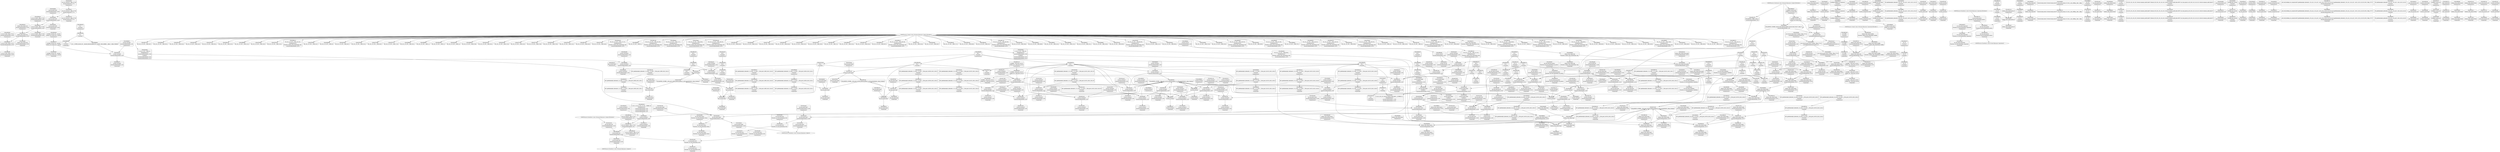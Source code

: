 digraph {
	CE0x3f93830 [shape=record,shape=Mrecord,label="{CE0x3f93830|_ret_i32_%call,_!dbg_!27724|security/selinux/hooks.c,5379|*SummSource*}"]
	CE0x3fad0c0 [shape=record,shape=Mrecord,label="{CE0x3fad0c0|current_sid:tmp12|security/selinux/hooks.c,218|*SummSource*}"]
	CE0x3f8c040 [shape=record,shape=Mrecord,label="{CE0x3f8c040|80:_i32,_112:_i8*,_:_CRE_2,3_}"]
	CE0x3faab50 [shape=record,shape=Mrecord,label="{CE0x3faab50|current_sid:tmp14|security/selinux/hooks.c,218|*SummSink*}"]
	CE0x3fac970 [shape=record,shape=Mrecord,label="{CE0x3fac970|current_sid:tmp10|security/selinux/hooks.c,218|*SummSink*}"]
	CE0x3f85670 [shape=record,shape=Mrecord,label="{CE0x3f85670|selinux_shm_shmat:shp|Function::selinux_shm_shmat&Arg::shp::|*SummSource*}"]
	CE0x3fae240 [shape=record,shape=Mrecord,label="{CE0x3fae240|current_sid:tmp10|security/selinux/hooks.c,218}"]
	CE0x3fa3b50 [shape=record,shape=Mrecord,label="{CE0x3fa3b50|80:_i32,_112:_i8*,_:_CRE_3,4_}"]
	CE0x3fc3170 [shape=record,shape=Mrecord,label="{CE0x3fc3170|current_sid:tmp19|security/selinux/hooks.c,218|*SummSink*}"]
	CE0x3fd0fe0 [shape=record,shape=Mrecord,label="{CE0x3fd0fe0|COLLAPSED:_GCMRE_current_task_external_global_%struct.task_struct*:_elem_0::|security/selinux/hooks.c,218}"]
	CE0x3f856e0 [shape=record,shape=Mrecord,label="{CE0x3f856e0|selinux_shm_shmat:shp|Function::selinux_shm_shmat&Arg::shp::|*SummSink*}"]
	CE0x3fc3050 [shape=record,shape=Mrecord,label="{CE0x3fc3050|i64*_getelementptr_inbounds_(_11_x_i64_,_11_x_i64_*___llvm_gcov_ctr125,_i64_0,_i64_10)|*Constant*|*SummSource*}"]
	CE0x3f83d40 [shape=record,shape=Mrecord,label="{CE0x3f83d40|selinux_shm_shmat:entry|*SummSink*}"]
	"CONST[source:1(input),value:2(dynamic)][purpose:{object}][SrcIdx:0]"
	CE0x3fb5240 [shape=record,shape=Mrecord,label="{CE0x3fb5240|i64_5|*Constant*|*SummSource*}"]
	CE0x3fc77a0 [shape=record,shape=Mrecord,label="{CE0x3fc77a0|current_sid:tmp18|security/selinux/hooks.c,218|*SummSource*}"]
	CE0x3f8c920 [shape=record,shape=Mrecord,label="{CE0x3f8c920|i64*_getelementptr_inbounds_(_2_x_i64_,_2_x_i64_*___llvm_gcov_ctr98,_i64_0,_i64_1)|*Constant*}"]
	CE0x3fadd20 [shape=record,shape=Mrecord,label="{CE0x3fadd20|current_sid:if.end}"]
	CE0x3f80240 [shape=record,shape=Mrecord,label="{CE0x3f80240|80:_i32,_112:_i8*,_:_CRE_112,120_|*MultipleSource*|Function::selinux_shm_shmat&Arg::shp::|security/selinux/hooks.c,5379}"]
	CE0x3fdefb0 [shape=record,shape=Mrecord,label="{CE0x3fdefb0|GLOBAL:lockdep_rcu_suspicious|*Constant*}"]
	CE0x3fa6d80 [shape=record,shape=Mrecord,label="{CE0x3fa6d80|_call_void_mcount()_#3}"]
	CE0x3fd6850 [shape=record,shape=Mrecord,label="{CE0x3fd6850|current_sid:tmp8|security/selinux/hooks.c,218|*SummSource*}"]
	CE0x3f96160 [shape=record,shape=Mrecord,label="{CE0x3f96160|current_sid:land.lhs.true2|*SummSource*}"]
	CE0x3fd73d0 [shape=record,shape=Mrecord,label="{CE0x3fd73d0|i64_3|*Constant*|*SummSink*}"]
	CE0x3f92340 [shape=record,shape=Mrecord,label="{CE0x3f92340|ipc_has_perm:security|security/selinux/hooks.c,5131}"]
	CE0x3fae3f0 [shape=record,shape=Mrecord,label="{CE0x3fae3f0|i64_4|*Constant*|*SummSink*}"]
	CE0x3fad500 [shape=record,shape=Mrecord,label="{CE0x3fad500|current_sid:call|security/selinux/hooks.c,218|*SummSink*}"]
	CE0x3f8d810 [shape=record,shape=Mrecord,label="{CE0x3f8d810|80:_i32,_112:_i8*,_:_CRE_67,68_}"]
	CE0x3fa4320 [shape=record,shape=Mrecord,label="{CE0x3fa4320|80:_i32,_112:_i8*,_:_CRE_40,41_}"]
	CE0x3fce060 [shape=record,shape=Mrecord,label="{CE0x3fce060|_ret_i32_%retval.0,_!dbg_!27728|security/selinux/avc.c,775|*SummSource*}"]
	CE0x3f94990 [shape=record,shape=Mrecord,label="{CE0x3f94990|GLOBAL:ipc_has_perm|*Constant*|*SummSource*}"]
	CE0x3fc9f80 [shape=record,shape=Mrecord,label="{CE0x3fc9f80|ipc_has_perm:sid1|security/selinux/hooks.c,5136}"]
	CE0x3fcdd20 [shape=record,shape=Mrecord,label="{CE0x3fcdd20|avc_has_perm:auditdata|Function::avc_has_perm&Arg::auditdata::}"]
	CE0x3fb4e80 [shape=record,shape=Mrecord,label="{CE0x3fb4e80|current_sid:tobool1|security/selinux/hooks.c,218|*SummSink*}"]
	CE0x3fe00b0 [shape=record,shape=Mrecord,label="{CE0x3fe00b0|i8*_getelementptr_inbounds_(_45_x_i8_,_45_x_i8_*_.str12,_i32_0,_i32_0)|*Constant*|*SummSource*}"]
	CE0x3fa3590 [shape=record,shape=Mrecord,label="{CE0x3fa3590|80:_i32,_112:_i8*,_:_CRE_27,28_}"]
	CE0x3fb1a90 [shape=record,shape=Mrecord,label="{CE0x3fb1a90|current_sid:do.end|*SummSink*}"]
	CE0x3fae690 [shape=record,shape=Mrecord,label="{CE0x3fae690|current_sid:tmp9|security/selinux/hooks.c,218|*SummSink*}"]
	CE0x3fd3130 [shape=record,shape=Mrecord,label="{CE0x3fd3130|current_sid:sid|security/selinux/hooks.c,220|*SummSink*}"]
	CE0x3f9f7a0 [shape=record,shape=Mrecord,label="{CE0x3f9f7a0|i64*_getelementptr_inbounds_(_6_x_i64_,_6_x_i64_*___llvm_gcov_ctr316,_i64_0,_i64_4)|*Constant*}"]
	CE0x3facf50 [shape=record,shape=Mrecord,label="{CE0x3facf50|current_sid:tmp12|security/selinux/hooks.c,218}"]
	CE0x3f9add0 [shape=record,shape=Mrecord,label="{CE0x3f9add0|ipc_has_perm:ad|security/selinux/hooks.c, 5128|*SummSource*}"]
	CE0x3fd2490 [shape=record,shape=Mrecord,label="{CE0x3fd2490|current_sid:tmp22|security/selinux/hooks.c,218|*SummSource*}"]
	CE0x3f97e70 [shape=record,shape=Mrecord,label="{CE0x3f97e70|ipc_has_perm:tmp}"]
	CE0x3f785a0 [shape=record,shape=Mrecord,label="{CE0x3f785a0|ipc_has_perm:tmp3|*SummSource*}"]
	CE0x3f77940 [shape=record,shape=Mrecord,label="{CE0x3f77940|80:_i32,_112:_i8*,_:_CRE_42,43_}"]
	CE0x3fae320 [shape=record,shape=Mrecord,label="{CE0x3fae320|i64_4|*Constant*|*SummSource*}"]
	CE0x3fccd40 [shape=record,shape=Mrecord,label="{CE0x3fccd40|avc_has_perm:tsid|Function::avc_has_perm&Arg::tsid::}"]
	CE0x3fa0e40 [shape=record,shape=Mrecord,label="{CE0x3fa0e40|selinux_shm_shmat:tmp6|security/selinux/hooks.c,5375}"]
	CE0x3f77ee0 [shape=record,shape=Mrecord,label="{CE0x3f77ee0|80:_i32,_112:_i8*,_:_CRE_47,48_}"]
	CE0x3fb12b0 [shape=record,shape=Mrecord,label="{CE0x3fb12b0|current_sid:tmp13|security/selinux/hooks.c,218}"]
	CE0x3f8a350 [shape=record,shape=Mrecord,label="{CE0x3f8a350|i64_0|*Constant*}"]
	CE0x3f92ab0 [shape=record,shape=Mrecord,label="{CE0x3f92ab0|ipc_has_perm:tmp5|security/selinux/hooks.c,5131}"]
	CE0x4016db0 [shape=record,shape=Mrecord,label="{CE0x4016db0|GLOBAL:current_task|Global_var:current_task}"]
	CE0x3f91850 [shape=record,shape=Mrecord,label="{CE0x3f91850|80:_i32,_112:_i8*,_:_CRE_57,58_}"]
	CE0x3fae0f0 [shape=record,shape=Mrecord,label="{CE0x3fae0f0|i64_5|*Constant*|*SummSink*}"]
	CE0x3fd7ae0 [shape=record,shape=Mrecord,label="{CE0x3fd7ae0|current_sid:tmp16|security/selinux/hooks.c,218}"]
	CE0x3fa5060 [shape=record,shape=Mrecord,label="{CE0x3fa5060|current_sid:tmp7|security/selinux/hooks.c,218|*SummSource*}"]
	CE0x3f95640 [shape=record,shape=Mrecord,label="{CE0x3f95640|_ret_i32_%call2,_!dbg_!27728|security/selinux/hooks.c,5136|*SummSource*}"]
	CE0x3f789c0 [shape=record,shape=Mrecord,label="{CE0x3f789c0|ipc_has_perm:call|security/selinux/hooks.c,5129|*SummSink*}"]
	CE0x3fc8560 [shape=record,shape=Mrecord,label="{CE0x3fc8560|get_current:entry|*SummSink*}"]
	CE0x3face20 [shape=record,shape=Mrecord,label="{CE0x3face20|current_sid:tmp11|security/selinux/hooks.c,218|*SummSink*}"]
	CE0x3f97380 [shape=record,shape=Mrecord,label="{CE0x3f97380|current_sid:entry}"]
	CE0x3f79410 [shape=record,shape=Mrecord,label="{CE0x3f79410|80:_i32,_112:_i8*,_:_CRE_14,15_}"]
	CE0x3f9dab0 [shape=record,shape=Mrecord,label="{CE0x3f9dab0|i32_16|*Constant*}"]
	CE0x546ad60 [shape=record,shape=Mrecord,label="{CE0x546ad60|selinux_shm_shmat:tmp|*SummSource*}"]
	CE0x3f914c0 [shape=record,shape=Mrecord,label="{CE0x3f914c0|80:_i32,_112:_i8*,_:_CRE_54,55_}"]
	CE0x3fa6df0 [shape=record,shape=Mrecord,label="{CE0x3fa6df0|_call_void_mcount()_#3|*SummSource*}"]
	CE0x3f77b50 [shape=record,shape=Mrecord,label="{CE0x3f77b50|80:_i32,_112:_i8*,_:_CRE_44,45_}"]
	CE0x3fdf290 [shape=record,shape=Mrecord,label="{CE0x3fdf290|GLOBAL:lockdep_rcu_suspicious|*Constant*|*SummSink*}"]
	CE0x3fd9250 [shape=record,shape=Mrecord,label="{CE0x3fd9250|i64_1|*Constant*}"]
	CE0x3fa0620 [shape=record,shape=Mrecord,label="{CE0x3fa0620|selinux_shm_shmat:bb}"]
	CE0x3fcabb0 [shape=record,shape=Mrecord,label="{CE0x3fcabb0|ipc_has_perm:sclass|security/selinux/hooks.c,5136}"]
	CE0x3fa38d0 [shape=record,shape=Mrecord,label="{CE0x3fa38d0|selinux_shm_shmat:call|security/selinux/hooks.c,5379|*SummSink*}"]
	CE0x3fed180 [shape=record,shape=Mrecord,label="{CE0x3fed180|%struct.task_struct*_(%struct.task_struct**)*_asm_movq_%gs:$_1:P_,$0_,_r,im,_dirflag_,_fpsr_,_flags_|*SummSink*}"]
	CE0x3f8cd90 [shape=record,shape=Mrecord,label="{CE0x3f8cd90|get_current:tmp1|*SummSink*}"]
	CE0x3f81060 [shape=record,shape=Mrecord,label="{CE0x3f81060|80:_i32,_112:_i8*,_:_CRE_172,176_|*MultipleSource*|Function::selinux_shm_shmat&Arg::shp::|security/selinux/hooks.c,5379}"]
	CE0x3fa2510 [shape=record,shape=Mrecord,label="{CE0x3fa2510|selinux_shm_shmat:and|security/selinux/hooks.c,5374|*SummSink*}"]
	CE0x3f9f590 [shape=record,shape=Mrecord,label="{CE0x3f9f590|selinux_shm_shmat:tmp6|security/selinux/hooks.c,5375|*SummSink*}"]
	CE0x3f8bdc0 [shape=record,shape=Mrecord,label="{CE0x3f8bdc0|80:_i32,_112:_i8*,_:_CRE_0,1_}"]
	CE0x3f9c6b0 [shape=record,shape=Mrecord,label="{CE0x3f9c6b0|selinux_shm_shmat:perms.0}"]
	CE0x3fd2310 [shape=record,shape=Mrecord,label="{CE0x3fd2310|current_sid:tmp22|security/selinux/hooks.c,218}"]
	CE0x3ff0d20 [shape=record,shape=Mrecord,label="{CE0x3ff0d20|get_current:tmp}"]
	CE0x48e6ad0 [shape=record,shape=Mrecord,label="{CE0x48e6ad0|selinux_shm_shmat:tmp11|security/selinux/hooks.c,5379|*SummSource*}"]
	CE0x3fae490 [shape=record,shape=Mrecord,label="{CE0x3fae490|current_sid:tmp9|security/selinux/hooks.c,218}"]
	CE0x3fd1570 [shape=record,shape=Mrecord,label="{CE0x3fd1570|current_sid:tmp21|security/selinux/hooks.c,218}"]
	CE0x3fc91c0 [shape=record,shape=Mrecord,label="{CE0x3fc91c0|current_sid:tmp8|security/selinux/hooks.c,218}"]
	CE0x3fc73f0 [shape=record,shape=Mrecord,label="{CE0x3fc73f0|current_sid:tmp17|security/selinux/hooks.c,218|*SummSink*}"]
	CE0x3fd72c0 [shape=record,shape=Mrecord,label="{CE0x3fd72c0|i64_0|*Constant*}"]
	CE0x3fdf700 [shape=record,shape=Mrecord,label="{CE0x3fdf700|i32_218|*Constant*}"]
	CE0x3f7b350 [shape=record,shape=Mrecord,label="{CE0x3f7b350|i64*_getelementptr_inbounds_(_6_x_i64_,_6_x_i64_*___llvm_gcov_ctr316,_i64_0,_i64_4)|*Constant*|*SummSource*}"]
	CE0x3fd8280 [shape=record,shape=Mrecord,label="{CE0x3fd8280|i8_1|*Constant*|*SummSink*}"]
	CE0x3f88830 [shape=record,shape=Mrecord,label="{CE0x3f88830|_call_void_mcount()_#3|*SummSink*}"]
	CE0x3f92510 [shape=record,shape=Mrecord,label="{CE0x3f92510|ipc_has_perm:security|security/selinux/hooks.c,5131|*SummSink*}"]
	CE0x3854fe0 [shape=record,shape=Mrecord,label="{CE0x3854fe0|GLOBAL:__llvm_gcov_ctr316|Global_var:__llvm_gcov_ctr316}"]
	CE0x3f9e9c0 [shape=record,shape=Mrecord,label="{CE0x3f9e9c0|i64*_getelementptr_inbounds_(_11_x_i64_,_11_x_i64_*___llvm_gcov_ctr125,_i64_0,_i64_8)|*Constant*}"]
	CE0x3fcd1e0 [shape=record,shape=Mrecord,label="{CE0x3fcd1e0|avc_has_perm:tclass|Function::avc_has_perm&Arg::tclass::}"]
	CE0x3f9b150 [shape=record,shape=Mrecord,label="{CE0x3f9b150|_ret_i32_%tmp24,_!dbg_!27742|security/selinux/hooks.c,220}"]
	CE0x3f883d0 [shape=record,shape=Mrecord,label="{CE0x3f883d0|current_sid:call|security/selinux/hooks.c,218}"]
	CE0x3f815d0 [shape=record,shape=Mrecord,label="{CE0x3f815d0|80:_i32,_112:_i8*,_:_CRE_192,200_|*MultipleSource*|Function::selinux_shm_shmat&Arg::shp::|security/selinux/hooks.c,5379}"]
	CE0x3f8de00 [shape=record,shape=Mrecord,label="{CE0x3f8de00|80:_i32,_112:_i8*,_:_CRE_72,73_|*MultipleSource*|Function::selinux_shm_shmat&Arg::shp::|security/selinux/hooks.c,5379}"]
	CE0x3fc8830 [shape=record,shape=Mrecord,label="{CE0x3fc8830|_ret_%struct.task_struct*_%tmp4,_!dbg_!27714|./arch/x86/include/asm/current.h,14}"]
	CE0x3fca850 [shape=record,shape=Mrecord,label="{CE0x3fca850|0:_i16,_4:_i32,_:_CRE_0,2_|*MultipleSource*|security/selinux/hooks.c,5136|*LoadInst*|security/selinux/hooks.c,5131|security/selinux/hooks.c,5131}"]
	CE0x3fb1940 [shape=record,shape=Mrecord,label="{CE0x3fb1940|get_current:tmp|*SummSink*}"]
	CE0x3fa0b70 [shape=record,shape=Mrecord,label="{CE0x3fa0b70|selinux_shm_shmat:entry}"]
	CE0x3fcc6d0 [shape=record,shape=Mrecord,label="{CE0x3fcc6d0|avc_has_perm:entry|*SummSink*}"]
	CE0x3f7fad0 [shape=record,shape=Mrecord,label="{CE0x3f7fad0|80:_i32,_112:_i8*,_:_CRE_92,96_|*MultipleSource*|Function::selinux_shm_shmat&Arg::shp::|security/selinux/hooks.c,5379}"]
	CE0x3f81400 [shape=record,shape=Mrecord,label="{CE0x3f81400|80:_i32,_112:_i8*,_:_CRE_184,192_|*MultipleSource*|Function::selinux_shm_shmat&Arg::shp::|security/selinux/hooks.c,5379}"]
	CE0x3fc90b0 [shape=record,shape=Mrecord,label="{CE0x3fc90b0|GLOBAL:current_sid.__warned|Global_var:current_sid.__warned|*SummSink*}"]
	CE0x3f91e40 [shape=record,shape=Mrecord,label="{CE0x3f91e40|80:_i32,_112:_i8*,_:_CRE_62,63_}"]
	CE0x3f9c7a0 [shape=record,shape=Mrecord,label="{CE0x3f9c7a0|selinux_shm_shmat:perms.0|*SummSource*}"]
	CE0x3f7e300 [shape=record,shape=Mrecord,label="{CE0x3f7e300|selinux_shm_shmat:if.else|*SummSink*}"]
	CE0x3f8aaf0 [shape=record,shape=Mrecord,label="{CE0x3f8aaf0|80:_i32,_112:_i8*,_:_CRE_31,32_}"]
	CE0x3f96910 [shape=record,shape=Mrecord,label="{CE0x3f96910|i64*_getelementptr_inbounds_(_11_x_i64_,_11_x_i64_*___llvm_gcov_ctr125,_i64_0,_i64_1)|*Constant*|*SummSink*}"]
	CE0x3faac80 [shape=record,shape=Mrecord,label="{CE0x3faac80|i1_true|*Constant*}"]
	CE0x3f96f70 [shape=record,shape=Mrecord,label="{CE0x3f96f70|current_sid:tmp6|security/selinux/hooks.c,218|*SummSource*}"]
	CE0x3fd16f0 [shape=record,shape=Mrecord,label="{CE0x3fd16f0|current_sid:tmp21|security/selinux/hooks.c,218|*SummSource*}"]
	CE0x3fd1820 [shape=record,shape=Mrecord,label="{CE0x3fd1820|i32_22|*Constant*}"]
	CE0x3fa5340 [shape=record,shape=Mrecord,label="{CE0x3fa5340|ipc_has_perm:call|security/selinux/hooks.c,5129|*SummSource*}"]
	CE0x3fd1190 [shape=record,shape=Mrecord,label="{CE0x3fd1190|current_sid:cred|security/selinux/hooks.c,218|*SummSource*}"]
	CE0x3fc9840 [shape=record,shape=Mrecord,label="{CE0x3fc9840|ipc_has_perm:u|security/selinux/hooks.c,5134|*SummSource*}"]
	CE0x3fc6bc0 [shape=record,shape=Mrecord,label="{CE0x3fc6bc0|i8_4|*Constant*|*SummSource*}"]
	CE0x3f77c80 [shape=record,shape=Mrecord,label="{CE0x3f77c80|80:_i32,_112:_i8*,_:_CRE_45,46_}"]
	CE0x3fcaa40 [shape=record,shape=Mrecord,label="{CE0x3fcaa40|ipc_has_perm:tmp7|security/selinux/hooks.c,5136}"]
	CE0x3fcc200 [shape=record,shape=Mrecord,label="{CE0x3fcc200|i32_(i32,_i32,_i16,_i32,_%struct.common_audit_data*)*_bitcast_(i32_(i32,_i32,_i16,_i32,_%struct.common_audit_data.495*)*_avc_has_perm_to_i32_(i32,_i32,_i16,_i32,_%struct.common_audit_data*)*)|*Constant*|*SummSink*}"]
	CE0x3f915f0 [shape=record,shape=Mrecord,label="{CE0x3f915f0|80:_i32,_112:_i8*,_:_CRE_55,56_}"]
	CE0x3fd4030 [shape=record,shape=Mrecord,label="{CE0x3fd4030|current_sid:tmp24|security/selinux/hooks.c,220|*SummSource*}"]
	"CONST[source:0(mediator),value:0(static)][purpose:{operation}]"
	CE0x3f784d0 [shape=record,shape=Mrecord,label="{CE0x3f784d0|80:_i32,_112:_i8*,_:_CRE_52,53_}"]
	CE0x3fa37f0 [shape=record,shape=Mrecord,label="{CE0x3fa37f0|80:_i32,_112:_i8*,_:_CRE_29,30_}"]
	CE0x546acf0 [shape=record,shape=Mrecord,label="{CE0x546acf0|selinux_shm_shmat:tmp}"]
	CE0x3fcb560 [shape=record,shape=Mrecord,label="{CE0x3fcb560|ipc_has_perm:tmp8|security/selinux/hooks.c,5136}"]
	CE0x3fd7440 [shape=record,shape=Mrecord,label="{CE0x3fd7440|current_sid:tmp4|security/selinux/hooks.c,218}"]
	CE0x3fc6d10 [shape=record,shape=Mrecord,label="{CE0x3fc6d10|i8_4|*Constant*|*SummSink*}"]
	CE0x3f90130 [shape=record,shape=Mrecord,label="{CE0x3f90130|selinux_shm_shmat:tmp4|security/selinux/hooks.c,5374|*SummSink*}"]
	CE0x3f92230 [shape=record,shape=Mrecord,label="{CE0x3f92230|i32_10|*Constant*|*SummSource*}"]
	CE0x3f98860 [shape=record,shape=Mrecord,label="{CE0x3f98860|current_sid:tmp|*SummSource*}"]
	CE0x3f8e7d0 [shape=record,shape=Mrecord,label="{CE0x3f8e7d0|80:_i32,_112:_i8*,_:_CRE_7,8_}"]
	CE0x3fad5c0 [shape=record,shape=Mrecord,label="{CE0x3fad5c0|i32_0|*Constant*}"]
	CE0x3fa4950 [shape=record,shape=Mrecord,label="{CE0x3fa4950|_call_void_mcount()_#3|*SummSink*}"]
	CE0x3f8f420 [shape=record,shape=Mrecord,label="{CE0x3f8f420|80:_i32,_112:_i8*,_:_CRE_23,24_}"]
	CE0x3f913c0 [shape=record,shape=Mrecord,label="{CE0x3f913c0|80:_i32,_112:_i8*,_:_CRE_53,54_}"]
	CE0x5ed7a60 [shape=record,shape=Mrecord,label="{CE0x5ed7a60|i64_2|*Constant*|*SummSink*}"]
	CE0x3fd74b0 [shape=record,shape=Mrecord,label="{CE0x3fd74b0|current_sid:tmp4|security/selinux/hooks.c,218|*SummSource*}"]
	CE0x3fc8470 [shape=record,shape=Mrecord,label="{CE0x3fc8470|get_current:entry|*SummSource*}"]
	CE0x3fd3b10 [shape=record,shape=Mrecord,label="{CE0x3fd3b10|i64*_getelementptr_inbounds_(_2_x_i64_,_2_x_i64_*___llvm_gcov_ctr98,_i64_0,_i64_0)|*Constant*|*SummSource*}"]
	CE0x3f96230 [shape=record,shape=Mrecord,label="{CE0x3f96230|current_sid:land.lhs.true2|*SummSink*}"]
	CE0x3fb0ed0 [shape=record,shape=Mrecord,label="{CE0x3fb0ed0|i64*_getelementptr_inbounds_(_11_x_i64_,_11_x_i64_*___llvm_gcov_ctr125,_i64_0,_i64_6)|*Constant*|*SummSink*}"]
	CE0x3fc3500 [shape=record,shape=Mrecord,label="{CE0x3fc3500|current_sid:tmp20|security/selinux/hooks.c,218|*SummSink*}"]
	CE0x3f8da70 [shape=record,shape=Mrecord,label="{CE0x3f8da70|80:_i32,_112:_i8*,_:_CRE_69,70_}"]
	CE0x3fc80b0 [shape=record,shape=Mrecord,label="{CE0x3fc80b0|GLOBAL:get_current|*Constant*|*SummSource*}"]
	CE0x3f9d0d0 [shape=record,shape=Mrecord,label="{CE0x3f9d0d0|i64*_getelementptr_inbounds_(_6_x_i64_,_6_x_i64_*___llvm_gcov_ctr316,_i64_0,_i64_5)|*Constant*|*SummSource*}"]
	CE0x3f987f0 [shape=record,shape=Mrecord,label="{CE0x3f987f0|COLLAPSED:_GCMRE___llvm_gcov_ctr125_internal_global_11_x_i64_zeroinitializer:_elem_0:default:}"]
	CE0x3fd6080 [shape=record,shape=Mrecord,label="{CE0x3fd6080|i64_3|*Constant*}"]
	CE0x3f80cc0 [shape=record,shape=Mrecord,label="{CE0x3f80cc0|80:_i32,_112:_i8*,_:_CRE_160,168_|*MultipleSource*|Function::selinux_shm_shmat&Arg::shp::|security/selinux/hooks.c,5379}"]
	CE0x3fcc370 [shape=record,shape=Mrecord,label="{CE0x3fcc370|avc_has_perm:entry}"]
	CE0x3fb45d0 [shape=record,shape=Mrecord,label="{CE0x3fb45d0|GLOBAL:current_sid.__warned|Global_var:current_sid.__warned|*SummSource*}"]
	CE0x3fc4650 [shape=record,shape=Mrecord,label="{CE0x3fc4650|ipc_has_perm:type|security/selinux/hooks.c,5133}"]
	CE0x3fcb9d0 [shape=record,shape=Mrecord,label="{CE0x3fcb9d0|ipc_has_perm:call2|security/selinux/hooks.c,5136}"]
	CE0x3f77a20 [shape=record,shape=Mrecord,label="{CE0x3f77a20|80:_i32,_112:_i8*,_:_CRE_43,44_}"]
	CE0x3f9aab0 [shape=record,shape=Mrecord,label="{CE0x3f9aab0|i32_1|*Constant*|*SummSink*}"]
	CE0x3f95030 [shape=record,shape=Mrecord,label="{CE0x3f95030|ipc_has_perm:ipc_perms|Function::ipc_has_perm&Arg::ipc_perms::|*SummSink*}"]
	CE0x3f98440 [shape=record,shape=Mrecord,label="{CE0x3f98440|_ret_i32_%call,_!dbg_!27724|security/selinux/hooks.c,5379}"]
	CE0x3f86ca0 [shape=record,shape=Mrecord,label="{CE0x3f86ca0|selinux_shm_shmat:tmp9|security/selinux/hooks.c,5377|*SummSink*}"]
	CE0x3fc6f50 [shape=record,shape=Mrecord,label="{CE0x3fc6f50|i64*_getelementptr_inbounds_(_11_x_i64_,_11_x_i64_*___llvm_gcov_ctr125,_i64_0,_i64_9)|*Constant*|*SummSink*}"]
	CE0x3fa2620 [shape=record,shape=Mrecord,label="{CE0x3fa2620|i32_0|*Constant*|*SummSource*}"]
	CE0x3f9e650 [shape=record,shape=Mrecord,label="{CE0x3f9e650|i1_true|*Constant*|*SummSink*}"]
	CE0x3fcd070 [shape=record,shape=Mrecord,label="{CE0x3fcd070|avc_has_perm:tsid|Function::avc_has_perm&Arg::tsid::|*SummSink*}"]
	CE0x3f93d90 [shape=record,shape=Mrecord,label="{CE0x3f93d90|ipc_has_perm:bb}"]
	CE0x3f92440 [shape=record,shape=Mrecord,label="{CE0x3f92440|ipc_has_perm:security|security/selinux/hooks.c,5131|*SummSource*}"]
	CE0x3fa3e60 [shape=record,shape=Mrecord,label="{CE0x3fa3e60|80:_i32,_112:_i8*,_:_CRE_36,37_}"]
	CE0x3fc38d0 [shape=record,shape=Mrecord,label="{CE0x3fc38d0|current_sid:call4|security/selinux/hooks.c,218}"]
	CE0x3f8dcd0 [shape=record,shape=Mrecord,label="{CE0x3f8dcd0|80:_i32,_112:_i8*,_:_CRE_71,72_}"]
	CE0x3fc8ed0 [shape=record,shape=Mrecord,label="{CE0x3fc8ed0|current_sid:bb|*SummSource*}"]
	CE0x3fcbea0 [shape=record,shape=Mrecord,label="{CE0x3fcbea0|i32_(i32,_i32,_i16,_i32,_%struct.common_audit_data*)*_bitcast_(i32_(i32,_i32,_i16,_i32,_%struct.common_audit_data.495*)*_avc_has_perm_to_i32_(i32,_i32,_i16,_i32,_%struct.common_audit_data*)*)|*Constant*}"]
	CE0x4017030 [shape=record,shape=Mrecord,label="{CE0x4017030|get_current:tmp2}"]
	CE0x3f920a0 [shape=record,shape=Mrecord,label="{CE0x3f920a0|80:_i32,_112:_i8*,_:_CRE_64,65_}"]
	CE0x3f905d0 [shape=record,shape=Mrecord,label="{CE0x3f905d0|ipc_has_perm:key|security/selinux/hooks.c,5134}"]
	CE0x3fce990 [shape=record,shape=Mrecord,label="{CE0x3fce990|current_sid:tobool|security/selinux/hooks.c,218|*SummSink*}"]
	CE0x3f94c10 [shape=record,shape=Mrecord,label="{CE0x3f94c10|ipc_has_perm:entry|*SummSource*}"]
	CE0x3f97f50 [shape=record,shape=Mrecord,label="{CE0x3f97f50|ipc_has_perm:tmp|*SummSource*}"]
	CE0x3f8ea30 [shape=record,shape=Mrecord,label="{CE0x3f8ea30|80:_i32,_112:_i8*,_:_CRE_9,10_}"]
	CE0x3f97670 [shape=record,shape=Mrecord,label="{CE0x3f97670|i32_0|*Constant*}"]
	CE0x3f96c70 [shape=record,shape=Mrecord,label="{CE0x3f96c70|%struct.task_struct*_(%struct.task_struct**)*_asm_movq_%gs:$_1:P_,$0_,_r,im,_dirflag_,_fpsr_,_flags_}"]
	CE0x3fe03f0 [shape=record,shape=Mrecord,label="{CE0x3fe03f0|i64*_getelementptr_inbounds_(_11_x_i64_,_11_x_i64_*___llvm_gcov_ctr125,_i64_0,_i64_9)|*Constant*}"]
	CE0x3fadfe0 [shape=record,shape=Mrecord,label="{CE0x3fadfe0|current_sid:do.end}"]
	CE0x3f90560 [shape=record,shape=Mrecord,label="{CE0x3f90560|ipc_has_perm:tmp6|*LoadInst*|security/selinux/hooks.c,5134}"]
	CE0x3f98580 [shape=record,shape=Mrecord,label="{CE0x3f98580|i64*_getelementptr_inbounds_(_11_x_i64_,_11_x_i64_*___llvm_gcov_ctr125,_i64_0,_i64_0)|*Constant*|*SummSink*}"]
	CE0x3f96000 [shape=record,shape=Mrecord,label="{CE0x3f96000|current_sid:land.lhs.true|*SummSink*}"]
	CE0x3faded0 [shape=record,shape=Mrecord,label="{CE0x3faded0|current_sid:if.end|*SummSink*}"]
	CE0x3fd4620 [shape=record,shape=Mrecord,label="{CE0x3fd4620|i64*_getelementptr_inbounds_(_2_x_i64_,_2_x_i64_*___llvm_gcov_ctr98,_i64_0,_i64_0)|*Constant*}"]
	CE0x3fd8730 [shape=record,shape=Mrecord,label="{CE0x3fd8730|_call_void_lockdep_rcu_suspicious(i8*_getelementptr_inbounds_(_25_x_i8_,_25_x_i8_*_.str3,_i32_0,_i32_0),_i32_218,_i8*_getelementptr_inbounds_(_45_x_i8_,_45_x_i8_*_.str12,_i32_0,_i32_0))_#10,_!dbg_!27727|security/selinux/hooks.c,218|*SummSource*}"]
	CE0x3fca3f0 [shape=record,shape=Mrecord,label="{CE0x3fca3f0|ipc_has_perm:sid1|security/selinux/hooks.c,5136|*SummSink*}"]
	CE0x3fc8b90 [shape=record,shape=Mrecord,label="{CE0x3fc8b90|i32_78|*Constant*}"]
	CE0x3f85200 [shape=record,shape=Mrecord,label="{CE0x3f85200|i32_4096|*Constant*|*SummSource*}"]
	CE0x3fdf400 [shape=record,shape=Mrecord,label="{CE0x3fdf400|i8*_getelementptr_inbounds_(_25_x_i8_,_25_x_i8_*_.str3,_i32_0,_i32_0)|*Constant*|*SummSink*}"]
	CE0x3f9fdd0 [shape=record,shape=Mrecord,label="{CE0x3f9fdd0|selinux_shm_shmat:tmp10|security/selinux/hooks.c,5379|*SummSink*}"]
	CE0x3f817a0 [shape=record,shape=Mrecord,label="{CE0x3f817a0|80:_i32,_112:_i8*,_:_CRE_200,208_|*MultipleSource*|Function::selinux_shm_shmat&Arg::shp::|security/selinux/hooks.c,5379}"]
	CE0x3f9cd70 [shape=record,shape=Mrecord,label="{CE0x3f9cd70|i64_0|*Constant*|*SummSource*}"]
	CE0x3fc85f0 [shape=record,shape=Mrecord,label="{CE0x3fc85f0|_ret_%struct.task_struct*_%tmp4,_!dbg_!27714|./arch/x86/include/asm/current.h,14|*SummSource*}"]
	CE0x3fa41f0 [shape=record,shape=Mrecord,label="{CE0x3fa41f0|80:_i32,_112:_i8*,_:_CRE_39,40_}"]
	CE0x3f906d0 [shape=record,shape=Mrecord,label="{CE0x3f906d0|ipc_has_perm:key|security/selinux/hooks.c,5134|*SummSource*}"]
	CE0x3fc4ef0 [shape=record,shape=Mrecord,label="{CE0x3fc4ef0|i32_3|*Constant*|*SummSink*}"]
	CE0x3fb4290 [shape=record,shape=Mrecord,label="{CE0x3fb4290|current_sid:tmp7|security/selinux/hooks.c,218|*SummSink*}"]
	CE0x3f8d940 [shape=record,shape=Mrecord,label="{CE0x3f8d940|80:_i32,_112:_i8*,_:_CRE_68,69_}"]
	CE0x3fd2920 [shape=record,shape=Mrecord,label="{CE0x3fd2920|current_sid:tmp23|security/selinux/hooks.c,218|*SummSource*}"]
	CE0x3fad9b0 [shape=record,shape=Mrecord,label="{CE0x3fad9b0|_call_void_mcount()_#3|*SummSink*}"]
	CE0x3f81970 [shape=record,shape=Mrecord,label="{CE0x3f81970|GLOBAL:ipc_has_perm|*Constant*}"]
	CE0x3f8a8d0 [shape=record,shape=Mrecord,label="{CE0x3f8a8d0|i64_1|*Constant*}"]
	CE0x3fa4b10 [shape=record,shape=Mrecord,label="{CE0x3fa4b10|get_current:tmp3|*SummSink*}"]
	CE0x3f9b340 [shape=record,shape=Mrecord,label="{CE0x3f9b340|_ret_i32_%tmp24,_!dbg_!27742|security/selinux/hooks.c,220|*SummSource*}"]
	CE0x3f9cc90 [shape=record,shape=Mrecord,label="{CE0x3f9cc90|selinux_shm_shmat:tmp2|security/selinux/hooks.c,5374|*SummSink*}"]
	CE0x3fa4a10 [shape=record,shape=Mrecord,label="{CE0x3fa4a10|get_current:tmp3|*SummSource*}"]
	CE0x3fe0120 [shape=record,shape=Mrecord,label="{CE0x3fe0120|i8*_getelementptr_inbounds_(_45_x_i8_,_45_x_i8_*_.str12,_i32_0,_i32_0)|*Constant*|*SummSink*}"]
	CE0x3f930c0 [shape=record,shape=Mrecord,label="{CE0x3f930c0|selinux_shm_shmat:call|security/selinux/hooks.c,5379|*SummSource*}"]
	CE0x3faeb20 [shape=record,shape=Mrecord,label="{CE0x3faeb20|current_sid:tmp2|*SummSource*}"]
	CE0x3fd1b80 [shape=record,shape=Mrecord,label="{CE0x3fd1b80|i32_22|*Constant*|*SummSink*}"]
	CE0x3f9ea30 [shape=record,shape=Mrecord,label="{CE0x3f9ea30|i64*_getelementptr_inbounds_(_11_x_i64_,_11_x_i64_*___llvm_gcov_ctr125,_i64_0,_i64_8)|*Constant*|*SummSource*}"]
	CE0x3fd86c0 [shape=record,shape=Mrecord,label="{CE0x3fd86c0|_call_void_lockdep_rcu_suspicious(i8*_getelementptr_inbounds_(_25_x_i8_,_25_x_i8_*_.str3,_i32_0,_i32_0),_i32_218,_i8*_getelementptr_inbounds_(_45_x_i8_,_45_x_i8_*_.str12,_i32_0,_i32_0))_#10,_!dbg_!27727|security/selinux/hooks.c,218}"]
	CE0x3f8f2f0 [shape=record,shape=Mrecord,label="{CE0x3f8f2f0|80:_i32,_112:_i8*,_:_CRE_22,23_}"]
	CE0x3f922d0 [shape=record,shape=Mrecord,label="{CE0x3f922d0|ipc_has_perm:tmp4|*LoadInst*|security/selinux/hooks.c,5131}"]
	CE0x3fd2aa0 [shape=record,shape=Mrecord,label="{CE0x3fd2aa0|current_sid:tmp23|security/selinux/hooks.c,218|*SummSink*}"]
	CE0x3fd69a0 [shape=record,shape=Mrecord,label="{CE0x3fd69a0|current_sid:tobool1|security/selinux/hooks.c,218}"]
	CE0x3f95f30 [shape=record,shape=Mrecord,label="{CE0x3f95f30|current_sid:land.lhs.true|*SummSource*}"]
	CE0x3f9d8d0 [shape=record,shape=Mrecord,label="{CE0x3f9d8d0|i32_48|*Constant*|*SummSink*}"]
	CE0x3fcd970 [shape=record,shape=Mrecord,label="{CE0x3fcd970|avc_has_perm:requested|Function::avc_has_perm&Arg::requested::|*SummSource*}"]
	CE0x3f899b0 [shape=record,shape=Mrecord,label="{CE0x3f899b0|80:_i32,_112:_i8*,_:_CRE_13,14_}"]
	CE0x3f89150 [shape=record,shape=Mrecord,label="{CE0x3f89150|current_sid:tmp1|*SummSink*}"]
	CE0x3f89620 [shape=record,shape=Mrecord,label="{CE0x3f89620|80:_i32,_112:_i8*,_:_CRE_10,11_}"]
	CE0x3f8ef60 [shape=record,shape=Mrecord,label="{CE0x3f8ef60|80:_i32,_112:_i8*,_:_CRE_19,20_}"]
	CE0x3ff12b0 [shape=record,shape=Mrecord,label="{CE0x3ff12b0|i64*_getelementptr_inbounds_(_2_x_i64_,_2_x_i64_*___llvm_gcov_ctr98,_i64_0,_i64_0)|*Constant*|*SummSink*}"]
	CE0x3f9b4f0 [shape=record,shape=Mrecord,label="{CE0x3f9b4f0|i32_10|*Constant*|*SummSink*}"]
	CE0x3fa4670 [shape=record,shape=Mrecord,label="{CE0x3fa4670|_call_void_mcount()_#3}"]
	CE0x3fa0220 [shape=record,shape=Mrecord,label="{CE0x3fa0220|selinux_shm_shmat:shm_perm|security/selinux/hooks.c,5379|*SummSource*}"]
	CE0x3f92810 [shape=record,shape=Mrecord,label="{CE0x3f92810|ipc_has_perm:tmp4|*LoadInst*|security/selinux/hooks.c,5131|*SummSource*}"]
	CE0x3fd7580 [shape=record,shape=Mrecord,label="{CE0x3fd7580|current_sid:tmp4|security/selinux/hooks.c,218|*SummSink*}"]
	CE0x3fad240 [shape=record,shape=Mrecord,label="{CE0x3fad240|current_sid:tmp12|security/selinux/hooks.c,218|*SummSink*}"]
	CE0x3f9a1c0 [shape=record,shape=Mrecord,label="{CE0x3f9a1c0|current_sid:tmp3|*SummSink*}"]
	CE0x3fa6b50 [shape=record,shape=Mrecord,label="{CE0x3fa6b50|i64*_getelementptr_inbounds_(_6_x_i64_,_6_x_i64_*___llvm_gcov_ctr316,_i64_0,_i64_3)|*Constant*|*SummSink*}"]
	CE0x3f993f0 [shape=record,shape=Mrecord,label="{CE0x3f993f0|selinux_shm_shmat:tmp5|security/selinux/hooks.c,5374|*SummSource*}"]
	CE0x5ed79f0 [shape=record,shape=Mrecord,label="{CE0x5ed79f0|i64_2|*Constant*|*SummSource*}"]
	CE0x3f87c30 [shape=record,shape=Mrecord,label="{CE0x3f87c30|i64*_getelementptr_inbounds_(_6_x_i64_,_6_x_i64_*___llvm_gcov_ctr316,_i64_0,_i64_5)|*Constant*|*SummSink*}"]
	CE0x5613e20 [shape=record,shape=Mrecord,label="{CE0x5613e20|selinux_shm_shmat:tmp3|security/selinux/hooks.c,5374|*SummSource*}"]
	CE0x3fb0350 [shape=record,shape=Mrecord,label="{CE0x3fb0350|GLOBAL:__llvm_gcov_ctr125|Global_var:__llvm_gcov_ctr125}"]
	CE0x3f78140 [shape=record,shape=Mrecord,label="{CE0x3f78140|80:_i32,_112:_i8*,_:_CRE_49,50_}"]
	CE0x3f7fcd0 [shape=record,shape=Mrecord,label="{CE0x3f7fcd0|80:_i32,_112:_i8*,_:_CRE_96,100_|*MultipleSource*|Function::selinux_shm_shmat&Arg::shp::|security/selinux/hooks.c,5379}"]
	CE0x3f89750 [shape=record,shape=Mrecord,label="{CE0x3f89750|80:_i32,_112:_i8*,_:_CRE_11,12_}"]
	CE0x48e6c40 [shape=record,shape=Mrecord,label="{CE0x48e6c40|selinux_shm_shmat:tmp11|security/selinux/hooks.c,5379|*SummSink*}"]
	CE0x3fb1320 [shape=record,shape=Mrecord,label="{CE0x3fb1320|current_sid:tmp13|security/selinux/hooks.c,218|*SummSource*}"]
	CE0x3fc7920 [shape=record,shape=Mrecord,label="{CE0x3fc7920|current_sid:tmp18|security/selinux/hooks.c,218|*SummSink*}"]
	CE0x3fcd4b0 [shape=record,shape=Mrecord,label="{CE0x3fcd4b0|avc_has_perm:tclass|Function::avc_has_perm&Arg::tclass::|*SummSink*}"]
	CE0x3fce860 [shape=record,shape=Mrecord,label="{CE0x3fce860|current_sid:tobool|security/selinux/hooks.c,218}"]
	CE0x3facaa0 [shape=record,shape=Mrecord,label="{CE0x3facaa0|current_sid:tmp11|security/selinux/hooks.c,218}"]
	CE0x3fc6fc0 [shape=record,shape=Mrecord,label="{CE0x3fc6fc0|current_sid:tmp17|security/selinux/hooks.c,218}"]
	CE0x3f91be0 [shape=record,shape=Mrecord,label="{CE0x3f91be0|80:_i32,_112:_i8*,_:_CRE_60,61_}"]
	CE0x40166f0 [shape=record,shape=Mrecord,label="{CE0x40166f0|COLLAPSED:_GCMRE___llvm_gcov_ctr98_internal_global_2_x_i64_zeroinitializer:_elem_0:default:}"]
	CE0x3fcdd90 [shape=record,shape=Mrecord,label="{CE0x3fcdd90|avc_has_perm:auditdata|Function::avc_has_perm&Arg::auditdata::|*SummSource*}"]
	CE0x4017110 [shape=record,shape=Mrecord,label="{CE0x4017110|get_current:tmp2|*SummSink*}"]
	CE0x3fc4080 [shape=record,shape=Mrecord,label="{CE0x3fc4080|ipc_has_perm:tmp5|security/selinux/hooks.c,5131|*SummSource*}"]
	CE0x3f7b500 [shape=record,shape=Mrecord,label="{CE0x3f7b500|i64*_getelementptr_inbounds_(_6_x_i64_,_6_x_i64_*___llvm_gcov_ctr316,_i64_0,_i64_4)|*Constant*|*SummSink*}"]
	CE0x3fd1d70 [shape=record,shape=Mrecord,label="{CE0x3fd1d70|COLLAPSED:_CMRE:_elem_0::|security/selinux/hooks.c,218}"]
	CE0x3fa3f90 [shape=record,shape=Mrecord,label="{CE0x3fa3f90|80:_i32,_112:_i8*,_:_CRE_37,38_}"]
	CE0x3fb5490 [shape=record,shape=Mrecord,label="{CE0x3fb5490|current_sid:do.body}"]
	CE0x3fcb790 [shape=record,shape=Mrecord,label="{CE0x3fcb790|ipc_has_perm:tmp8|security/selinux/hooks.c,5136|*SummSource*}"]
	CE0x5338c00 [shape=record,shape=Mrecord,label="{CE0x5338c00|selinux_shm_shmat:tobool|security/selinux/hooks.c,5374|*SummSource*}"]
	CE0x3f938f0 [shape=record,shape=Mrecord,label="{CE0x3f938f0|_ret_i32_%call,_!dbg_!27724|security/selinux/hooks.c,5379|*SummSink*}"]
	CE0x3f8ad50 [shape=record,shape=Mrecord,label="{CE0x3f8ad50|80:_i32,_112:_i8*,_:_CRE_33,34_}"]
	CE0x3fd2c30 [shape=record,shape=Mrecord,label="{CE0x3fd2c30|i32_1|*Constant*}"]
	CE0x3f8a860 [shape=record,shape=Mrecord,label="{CE0x3f8a860|i64_1|*Constant*|*SummSource*}"]
	CE0x3f805b0 [shape=record,shape=Mrecord,label="{CE0x3f805b0|80:_i32,_112:_i8*,_:_CRE_128,136_|*MultipleSource*|Function::selinux_shm_shmat&Arg::shp::|security/selinux/hooks.c,5379}"]
	CE0x3fade00 [shape=record,shape=Mrecord,label="{CE0x3fade00|current_sid:if.end|*SummSource*}"]
	CE0x3f91980 [shape=record,shape=Mrecord,label="{CE0x3f91980|80:_i32,_112:_i8*,_:_CRE_58,59_}"]
	CE0x3f86e80 [shape=record,shape=Mrecord,label="{CE0x3f86e80|selinux_shm_shmat:if.else}"]
	CE0x3fdf340 [shape=record,shape=Mrecord,label="{CE0x3fdf340|i8*_getelementptr_inbounds_(_25_x_i8_,_25_x_i8_*_.str3,_i32_0,_i32_0)|*Constant*|*SummSource*}"]
	CE0x3f7f580 [shape=record,shape=Mrecord,label="{CE0x3f7f580|selinux_shm_shmat:tobool|security/selinux/hooks.c,5374}"]
	CE0x3faf9d0 [shape=record,shape=Mrecord,label="{CE0x3faf9d0|current_sid:tmp15|security/selinux/hooks.c,218|*SummSource*}"]
	CE0x3f9d7a0 [shape=record,shape=Mrecord,label="{CE0x3f9d7a0|i32_48|*Constant*|*SummSource*}"]
	CE0x3fd2700 [shape=record,shape=Mrecord,label="{CE0x3fd2700|current_sid:tmp22|security/selinux/hooks.c,218|*SummSink*}"]
	CE0x3f8c820 [shape=record,shape=Mrecord,label="{CE0x3f8c820|i64*_getelementptr_inbounds_(_6_x_i64_,_6_x_i64_*___llvm_gcov_ctr316,_i64_0,_i64_0)|*Constant*|*SummSource*}"]
	CE0x3f80af0 [shape=record,shape=Mrecord,label="{CE0x3f80af0|80:_i32,_112:_i8*,_:_CRE_152,160_|*MultipleSource*|Function::selinux_shm_shmat&Arg::shp::|security/selinux/hooks.c,5379}"]
	CE0x3f8dba0 [shape=record,shape=Mrecord,label="{CE0x3f8dba0|80:_i32,_112:_i8*,_:_CRE_70,71_}"]
	CE0x3f7c180 [shape=record,shape=Mrecord,label="{CE0x3f7c180|COLLAPSED:_GCMRE___llvm_gcov_ctr316_internal_global_6_x_i64_zeroinitializer:_elem_0:default:}"]
	CE0x48e68e0 [shape=record,shape=Mrecord,label="{CE0x48e68e0|selinux_shm_shmat:shp|Function::selinux_shm_shmat&Arg::shp::}"]
	CE0x3fed0f0 [shape=record,shape=Mrecord,label="{CE0x3fed0f0|%struct.task_struct*_(%struct.task_struct**)*_asm_movq_%gs:$_1:P_,$0_,_r,im,_dirflag_,_fpsr_,_flags_|*SummSource*}"]
	CE0x3fd87a0 [shape=record,shape=Mrecord,label="{CE0x3fd87a0|_call_void_lockdep_rcu_suspicious(i8*_getelementptr_inbounds_(_25_x_i8_,_25_x_i8_*_.str3,_i32_0,_i32_0),_i32_218,_i8*_getelementptr_inbounds_(_45_x_i8_,_45_x_i8_*_.str12,_i32_0,_i32_0))_#10,_!dbg_!27727|security/selinux/hooks.c,218|*SummSink*}"]
	CE0x3faeb90 [shape=record,shape=Mrecord,label="{CE0x3faeb90|current_sid:tmp2|*SummSink*}"]
	CE0x3f9a370 [shape=record,shape=Mrecord,label="{CE0x3f9a370|ipc_has_perm:tmp1|*SummSource*}"]
	CE0x3f78c70 [shape=record,shape=Mrecord,label="{CE0x3f78c70|GLOBAL:current_sid|*Constant*|*SummSource*}"]
	CE0x3fa4ef0 [shape=record,shape=Mrecord,label="{CE0x3fa4ef0|current_sid:tmp7|security/selinux/hooks.c,218}"]
	CE0x487c180 [shape=record,shape=Mrecord,label="{CE0x487c180|i32_0|*Constant*|*SummSink*}"]
	CE0x3fdf8a0 [shape=record,shape=Mrecord,label="{CE0x3fdf8a0|i32_218|*Constant*|*SummSource*}"]
	CE0x3fdfa60 [shape=record,shape=Mrecord,label="{CE0x3fdfa60|i32_218|*Constant*|*SummSink*}"]
	CE0x3fc8c00 [shape=record,shape=Mrecord,label="{CE0x3fc8c00|i32_78|*Constant*|*SummSink*}"]
	CE0x3fd37c0 [shape=record,shape=Mrecord,label="{CE0x3fd37c0|get_current:bb}"]
	CE0x3f85270 [shape=record,shape=Mrecord,label="{CE0x3f85270|i32_4096|*Constant*|*SummSink*}"]
	CE0x3f8b160 [shape=record,shape=Mrecord,label="{CE0x3f8b160|selinux_shm_shmat:tmp7|security/selinux/hooks.c,5375|*SummSource*}"]
	CE0x3fccb90 [shape=record,shape=Mrecord,label="{CE0x3fccb90|avc_has_perm:ssid|Function::avc_has_perm&Arg::ssid::|*SummSource*}"]
	CE0x3fd1ff0 [shape=record,shape=Mrecord,label="{CE0x3fd1ff0|current_sid:security|security/selinux/hooks.c,218|*SummSink*}"]
	CE0x3fb2360 [shape=record,shape=Mrecord,label="{CE0x3fb2360|current_sid:tmp5|security/selinux/hooks.c,218|*SummSink*}"]
	CE0x3f86b30 [shape=record,shape=Mrecord,label="{CE0x3f86b30|selinux_shm_shmat:tmp9|security/selinux/hooks.c,5377|*SummSource*}"]
	CE0x3fd1890 [shape=record,shape=Mrecord,label="{CE0x3fd1890|current_sid:tmp21|security/selinux/hooks.c,218|*SummSink*}"]
	CE0x3faae50 [shape=record,shape=Mrecord,label="{CE0x3faae50|i1_true|*Constant*|*SummSource*}"]
	CE0x3f893c0 [shape=record,shape=Mrecord,label="{CE0x3f893c0|ipc_has_perm:tmp1|*SummSink*}"]
	CE0x3fccc30 [shape=record,shape=Mrecord,label="{CE0x3fccc30|avc_has_perm:ssid|Function::avc_has_perm&Arg::ssid::|*SummSink*}"]
	CE0x3fcd380 [shape=record,shape=Mrecord,label="{CE0x3fcd380|avc_has_perm:tclass|Function::avc_has_perm&Arg::tclass::|*SummSource*}"]
	CE0x3f98780 [shape=record,shape=Mrecord,label="{CE0x3f98780|current_sid:tmp}"]
	CE0x3fada50 [shape=record,shape=Mrecord,label="{CE0x3fada50|get_current:tmp4|./arch/x86/include/asm/current.h,14}"]
	CE0x3f80950 [shape=record,shape=Mrecord,label="{CE0x3f80950|80:_i32,_112:_i8*,_:_CRE_144,152_|*MultipleSource*|Function::selinux_shm_shmat&Arg::shp::|security/selinux/hooks.c,5379}"]
	CE0x3fb4370 [shape=record,shape=Mrecord,label="{CE0x3fb4370|GLOBAL:current_sid.__warned|Global_var:current_sid.__warned}"]
	CE0x3fc31e0 [shape=record,shape=Mrecord,label="{CE0x3fc31e0|current_sid:tmp20|security/selinux/hooks.c,218}"]
	CE0x3fd3ea0 [shape=record,shape=Mrecord,label="{CE0x3fd3ea0|current_sid:tmp24|security/selinux/hooks.c,220}"]
	CE0x3f80780 [shape=record,shape=Mrecord,label="{CE0x3f80780|80:_i32,_112:_i8*,_:_CRE_136,144_|*MultipleSource*|Function::selinux_shm_shmat&Arg::shp::|security/selinux/hooks.c,5379}"]
	CE0x3fa3030 [shape=record,shape=Mrecord,label="{CE0x3fa3030|i64*_getelementptr_inbounds_(_6_x_i64_,_6_x_i64_*___llvm_gcov_ctr316,_i64_0,_i64_3)|*Constant*|*SummSource*}"]
	CE0x3f97460 [shape=record,shape=Mrecord,label="{CE0x3f97460|current_sid:entry|*SummSource*}"]
	CE0x3fc2da0 [shape=record,shape=Mrecord,label="{CE0x3fc2da0|current_sid:tmp19|security/selinux/hooks.c,218|*SummSource*}"]
	CE0x3f91ab0 [shape=record,shape=Mrecord,label="{CE0x3f91ab0|80:_i32,_112:_i8*,_:_CRE_59,60_}"]
	CE0x3f7fea0 [shape=record,shape=Mrecord,label="{CE0x3f7fea0|80:_i32,_112:_i8*,_:_CRE_100,102_|*MultipleSource*|Function::selinux_shm_shmat&Arg::shp::|security/selinux/hooks.c,5379}"]
	CE0x3fccf40 [shape=record,shape=Mrecord,label="{CE0x3fccf40|avc_has_perm:tsid|Function::avc_has_perm&Arg::tsid::|*SummSource*}"]
	CE0x3fb1390 [shape=record,shape=Mrecord,label="{CE0x3fb1390|current_sid:tmp13|security/selinux/hooks.c,218|*SummSink*}"]
	CE0x3fd2fd0 [shape=record,shape=Mrecord,label="{CE0x3fd2fd0|current_sid:sid|security/selinux/hooks.c,220}"]
	CE0x3f87aa0 [shape=record,shape=Mrecord,label="{CE0x3f87aa0|selinux_shm_shmat:shmflg|Function::selinux_shm_shmat&Arg::shmflg::|*SummSink*}"]
	CE0x3f83f50 [shape=record,shape=Mrecord,label="{CE0x3f83f50|selinux_shm_shmat:tmp1|*SummSource*}"]
	CE0x3fac7f0 [shape=record,shape=Mrecord,label="{CE0x3fac7f0|current_sid:tmp10|security/selinux/hooks.c,218|*SummSource*}"]
	CE0x3f97960 [shape=record,shape=Mrecord,label="{CE0x3f97960|i32_10|*Constant*}"]
	CE0x3fcc0d0 [shape=record,shape=Mrecord,label="{CE0x3fcc0d0|i32_(i32,_i32,_i16,_i32,_%struct.common_audit_data*)*_bitcast_(i32_(i32,_i32,_i16,_i32,_%struct.common_audit_data.495*)*_avc_has_perm_to_i32_(i32,_i32,_i16,_i32,_%struct.common_audit_data*)*)|*Constant*|*SummSource*}"]
	CE0x3fd6010 [shape=record,shape=Mrecord,label="{CE0x3fd6010|i64_2|*Constant*}"]
	CE0x3fad910 [shape=record,shape=Mrecord,label="{CE0x3fad910|_call_void_mcount()_#3|*SummSource*}"]
	CE0x3fa3d60 [shape=record,shape=Mrecord,label="{CE0x3fa3d60|80:_i32,_112:_i8*,_:_CRE_5,6_}"]
	CE0x40170a0 [shape=record,shape=Mrecord,label="{CE0x40170a0|get_current:tmp2|*SummSource*}"]
	CE0x3f99600 [shape=record,shape=Mrecord,label="{CE0x3f99600|selinux_shm_shmat:shmflg|Function::selinux_shm_shmat&Arg::shmflg::}"]
	CE0x3fa3330 [shape=record,shape=Mrecord,label="{CE0x3fa3330|80:_i32,_112:_i8*,_:_CRE_25,26_}"]
	CE0x3fa2ec0 [shape=record,shape=Mrecord,label="{CE0x3fa2ec0|selinux_shm_shmat:tmp5|security/selinux/hooks.c,5374|*SummSink*}"]
	CE0x3f8d080 [shape=record,shape=Mrecord,label="{CE0x3f8d080|selinux_shm_shmat:if.end|*SummSource*}"]
	CE0x3fd7c80 [shape=record,shape=Mrecord,label="{CE0x3fd7c80|current_sid:tmp16|security/selinux/hooks.c,218|*SummSource*}"]
	CE0x3fd41c0 [shape=record,shape=Mrecord,label="{CE0x3fd41c0|current_sid:tmp24|security/selinux/hooks.c,220|*SummSink*}"]
	CE0x3f8ca30 [shape=record,shape=Mrecord,label="{CE0x3f8ca30|i64*_getelementptr_inbounds_(_6_x_i64_,_6_x_i64_*___llvm_gcov_ctr316,_i64_0,_i64_0)|*Constant*}"]
	CE0x3f90a60 [shape=record,shape=Mrecord,label="{CE0x3f90a60|ipc_has_perm:tmp6|*LoadInst*|security/selinux/hooks.c,5134|*SummSource*}"]
	CE0x3faa9d0 [shape=record,shape=Mrecord,label="{CE0x3faa9d0|current_sid:tmp14|security/selinux/hooks.c,218|*SummSource*}"]
	CE0x3fa0ac0 [shape=record,shape=Mrecord,label="{CE0x3fa0ac0|i64_1|*Constant*|*SummSink*}"]
	CE0x3fb4d00 [shape=record,shape=Mrecord,label="{CE0x3fb4d00|current_sid:tobool1|security/selinux/hooks.c,218|*SummSource*}"]
	CE0x3fa3c30 [shape=record,shape=Mrecord,label="{CE0x3fa3c30|80:_i32,_112:_i8*,_:_CRE_4,5_}"]
	CE0x3f80e90 [shape=record,shape=Mrecord,label="{CE0x3f80e90|80:_i32,_112:_i8*,_:_CRE_168,172_|*MultipleSource*|Function::selinux_shm_shmat&Arg::shp::|security/selinux/hooks.c,5379}"]
	CE0x3f8d5e0 [shape=record,shape=Mrecord,label="{CE0x3f8d5e0|80:_i32,_112:_i8*,_:_CRE_65,66_}"]
	CE0x3f7f0a0 [shape=record,shape=Mrecord,label="{CE0x3f7f0a0|selinux_shm_shmat:if.end}"]
	CE0x3f888a0 [shape=record,shape=Mrecord,label="{CE0x3f888a0|i32_4096|*Constant*}"]
	CE0x3fcc940 [shape=record,shape=Mrecord,label="{CE0x3fcc940|avc_has_perm:ssid|Function::avc_has_perm&Arg::ssid::}"]
	CE0x3f89540 [shape=record,shape=Mrecord,label="{CE0x3f89540|i32_1|*Constant*|*SummSource*}"]
	CE0x3f90430 [shape=record,shape=Mrecord,label="{CE0x3f90430|i32_3|*Constant*|*SummSource*}"]
	CE0x3f90d80 [shape=record,shape=Mrecord,label="{CE0x3f90d80|current_sid:bb}"]
	CE0x3f7b7a0 [shape=record,shape=Mrecord,label="{CE0x3f7b7a0|selinux_shm_shmat:if.then|*SummSource*}"]
	CE0x3f858e0 [shape=record,shape=Mrecord,label="{CE0x3f858e0|_call_void_mcount()_#3|*SummSink*}"]
	CE0x3fc41d0 [shape=record,shape=Mrecord,label="{CE0x3fc41d0|ipc_has_perm:tmp5|security/selinux/hooks.c,5131|*SummSink*}"]
	CE0x3fc9cd0 [shape=record,shape=Mrecord,label="{CE0x3fc9cd0|ipc_has_perm:ipc_id|security/selinux/hooks.c,5134|*SummSource*}"]
	CE0x3f8afb0 [shape=record,shape=Mrecord,label="{CE0x3f8afb0|80:_i32,_112:_i8*,_:_CRE_35,36_}"]
	CE0x3f78ad0 [shape=record,shape=Mrecord,label="{CE0x3f78ad0|GLOBAL:current_sid|*Constant*}"]
	"CONST[source:0(mediator),value:2(dynamic)][purpose:{subject}][SrcIdx:4]"
	CE0x3f86a00 [shape=record,shape=Mrecord,label="{CE0x3f86a00|i32_48|*Constant*}"]
	CE0x3f96750 [shape=record,shape=Mrecord,label="{CE0x3f96750|i64*_getelementptr_inbounds_(_11_x_i64_,_11_x_i64_*___llvm_gcov_ctr125,_i64_0,_i64_1)|*Constant*|*SummSource*}"]
	CE0x3f8e300 [shape=record,shape=Mrecord,label="{CE0x3f8e300|80:_i32,_112:_i8*,_:_CRE_84,88_|*MultipleSource*|Function::selinux_shm_shmat&Arg::shp::|security/selinux/hooks.c,5379}"]
	CE0x3f9d5c0 [shape=record,shape=Mrecord,label="{CE0x3f9d5c0|selinux_shm_shmat:shm_perm|security/selinux/hooks.c,5379|*SummSink*}"]
	CE0x3f93ec0 [shape=record,shape=Mrecord,label="{CE0x3f93ec0|ipc_has_perm:bb|*SummSource*}"]
	CE0x3fc4970 [shape=record,shape=Mrecord,label="{CE0x3fc4970|ipc_has_perm:type|security/selinux/hooks.c,5133|*SummSink*}"]
	CE0x3fce220 [shape=record,shape=Mrecord,label="{CE0x3fce220|_ret_i32_%retval.0,_!dbg_!27728|security/selinux/avc.c,775|*SummSink*}"]
	CE0x5613db0 [shape=record,shape=Mrecord,label="{CE0x5613db0|selinux_shm_shmat:tmp3|security/selinux/hooks.c,5374}"]
	CE0x3fd83b0 [shape=record,shape=Mrecord,label="{CE0x3fd83b0|i8*_getelementptr_inbounds_(_25_x_i8_,_25_x_i8_*_.str3,_i32_0,_i32_0)|*Constant*}"]
	CE0x3fce400 [shape=record,shape=Mrecord,label="{CE0x3fce400|current_sid:bb|*SummSink*}"]
	CE0x3fa00b0 [shape=record,shape=Mrecord,label="{CE0x3fa00b0|selinux_shm_shmat:shm_perm|security/selinux/hooks.c,5379}"]
	CE0x3f88f10 [shape=record,shape=Mrecord,label="{CE0x3f88f10|i64*_getelementptr_inbounds_(_11_x_i64_,_11_x_i64_*___llvm_gcov_ctr125,_i64_0,_i64_1)|*Constant*}"]
	CE0x40165a0 [shape=record,shape=Mrecord,label="{CE0x40165a0|i64_1|*Constant*}"]
	CE0x3fd0f70 [shape=record,shape=Mrecord,label="{CE0x3fd0f70|current_sid:cred|security/selinux/hooks.c,218}"]
	CE0x3fc9a00 [shape=record,shape=Mrecord,label="{CE0x3fc9a00|ipc_has_perm:u|security/selinux/hooks.c,5134|*SummSink*}"]
	"CONST[source:0(mediator),value:2(dynamic)][purpose:{object}]"
	CE0x3f886e0 [shape=record,shape=Mrecord,label="{CE0x3f886e0|current_sid:call|security/selinux/hooks.c,218|*SummSource*}"]
	CE0x3f95d10 [shape=record,shape=Mrecord,label="{CE0x3f95d10|ipc_has_perm:tmp|*SummSink*}"]
	CE0x3f958b0 [shape=record,shape=Mrecord,label="{CE0x3f958b0|_ret_i32_%call2,_!dbg_!27728|security/selinux/hooks.c,5136|*SummSink*}"]
	CE0x3fc3360 [shape=record,shape=Mrecord,label="{CE0x3fc3360|current_sid:tmp20|security/selinux/hooks.c,218|*SummSource*}"]
	CE0x3f8e6a0 [shape=record,shape=Mrecord,label="{CE0x3f8e6a0|80:_i32,_112:_i8*,_:_CRE_6,7_}"]
	CE0x3fd1260 [shape=record,shape=Mrecord,label="{CE0x3fd1260|current_sid:cred|security/selinux/hooks.c,218|*SummSink*}"]
	CE0x3fa25b0 [shape=record,shape=Mrecord,label="{CE0x3fa25b0|i32_0|*Constant*}"]
	CE0x3fcdee0 [shape=record,shape=Mrecord,label="{CE0x3fcdee0|avc_has_perm:auditdata|Function::avc_has_perm&Arg::auditdata::|*SummSink*}"]
	CE0x3fd1ee0 [shape=record,shape=Mrecord,label="{CE0x3fd1ee0|current_sid:security|security/selinux/hooks.c,218}"]
	CE0x3f94f50 [shape=record,shape=Mrecord,label="{CE0x3f94f50|ipc_has_perm:ipc_perms|Function::ipc_has_perm&Arg::ipc_perms::|*SummSource*}"]
	CE0x3f81230 [shape=record,shape=Mrecord,label="{CE0x3f81230|80:_i32,_112:_i8*,_:_CRE_176,184_|*MultipleSource*|Function::selinux_shm_shmat&Arg::shp::|security/selinux/hooks.c,5379}"]
	CE0x3f9ab50 [shape=record,shape=Mrecord,label="{CE0x3f9ab50|ipc_has_perm:ad|security/selinux/hooks.c, 5128|*SummSink*}"]
	CE0x3fc96f0 [shape=record,shape=Mrecord,label="{CE0x3fc96f0|ipc_has_perm:ipc_id|security/selinux/hooks.c,5134}"]
	CE0x3fd3220 [shape=record,shape=Mrecord,label="{CE0x3fd3220|current_sid:sid|security/selinux/hooks.c,220|*SummSource*}"]
	CE0x3fca8c0 [shape=record,shape=Mrecord,label="{CE0x3fca8c0|0:_i16,_4:_i32,_:_CRE_4,8_|*MultipleSource*|security/selinux/hooks.c,5136|*LoadInst*|security/selinux/hooks.c,5131|security/selinux/hooks.c,5131}"]
	CE0x3f8ae80 [shape=record,shape=Mrecord,label="{CE0x3f8ae80|80:_i32,_112:_i8*,_:_CRE_34,35_}"]
	CE0x3f97ee0 [shape=record,shape=Mrecord,label="{CE0x3f97ee0|COLLAPSED:_GCMRE___llvm_gcov_ctr294_internal_global_2_x_i64_zeroinitializer:_elem_0:default:}"]
	CE0x3f95a20 [shape=record,shape=Mrecord,label="{CE0x3f95a20|ipc_has_perm:bb|*SummSink*}"]
	CE0x3f99b10 [shape=record,shape=Mrecord,label="{CE0x3f99b10|selinux_shm_shmat:tmp2|security/selinux/hooks.c,5374}"]
	CE0x3fcd620 [shape=record,shape=Mrecord,label="{CE0x3fcd620|_ret_i32_%retval.0,_!dbg_!27728|security/selinux/avc.c,775}"]
	CE0x3fec840 [shape=record,shape=Mrecord,label="{CE0x3fec840|get_current:tmp3}"]
	CE0x3f907a0 [shape=record,shape=Mrecord,label="{CE0x3f907a0|ipc_has_perm:key|security/selinux/hooks.c,5134|*SummSink*}"]
	CE0x3fd8100 [shape=record,shape=Mrecord,label="{CE0x3fd8100|i8_1|*Constant*|*SummSource*}"]
	CE0x3f9e780 [shape=record,shape=Mrecord,label="{CE0x3f9e780|i64*_getelementptr_inbounds_(_11_x_i64_,_11_x_i64_*___llvm_gcov_ctr125,_i64_0,_i64_8)|*Constant*|*SummSink*}"]
	CE0x3f7f930 [shape=record,shape=Mrecord,label="{CE0x3f7f930|80:_i32,_112:_i8*,_:_CRE_88,92_|*MultipleSource*|Function::selinux_shm_shmat&Arg::shp::|security/selinux/hooks.c,5379}"]
	CE0x3f8d6e0 [shape=record,shape=Mrecord,label="{CE0x3f8d6e0|80:_i32,_112:_i8*,_:_CRE_66,67_}"]
	CE0x3fc7bb0 [shape=record,shape=Mrecord,label="{CE0x3fc7bb0|current_sid:call4|security/selinux/hooks.c,218|*SummSource*}"]
	CE0x3f8a7f0 [shape=record,shape=Mrecord,label="{CE0x3f8a7f0|selinux_shm_shmat:tmp|*SummSink*}"]
	CE0x3f9a120 [shape=record,shape=Mrecord,label="{CE0x3f9a120|current_sid:tmp3|*SummSource*}"]
	CE0x3fc7600 [shape=record,shape=Mrecord,label="{CE0x3fc7600|current_sid:tmp18|security/selinux/hooks.c,218}"]
	CE0x3faf960 [shape=record,shape=Mrecord,label="{CE0x3faf960|current_sid:tmp15|security/selinux/hooks.c,218}"]
	CE0x3fc7a50 [shape=record,shape=Mrecord,label="{CE0x3fc7a50|current_sid:tmp19|security/selinux/hooks.c,218}"]
	CE0x3fc88d0 [shape=record,shape=Mrecord,label="{CE0x3fc88d0|_ret_%struct.task_struct*_%tmp4,_!dbg_!27714|./arch/x86/include/asm/current.h,14|*SummSink*}"]
	CE0x3fae5c0 [shape=record,shape=Mrecord,label="{CE0x3fae5c0|current_sid:tmp9|security/selinux/hooks.c,218|*SummSource*}"]
	CE0x40168d0 [shape=record,shape=Mrecord,label="{CE0x40168d0|get_current:tmp1|*SummSource*}"]
	CE0x3fcea00 [shape=record,shape=Mrecord,label="{CE0x3fcea00|current_sid:tobool|security/selinux/hooks.c,218|*SummSource*}"]
	CE0x3fb0480 [shape=record,shape=Mrecord,label="{CE0x3fb0480|GLOBAL:__llvm_gcov_ctr125|Global_var:__llvm_gcov_ctr125|*SummSink*}"]
	CE0x3fb55d0 [shape=record,shape=Mrecord,label="{CE0x3fb55d0|current_sid:do.body|*SummSink*}"]
	CE0x3fcaee0 [shape=record,shape=Mrecord,label="{CE0x3fcaee0|ipc_has_perm:tmp7|security/selinux/hooks.c,5136|*SummSource*}"]
	CE0x3fb1ba0 [shape=record,shape=Mrecord,label="{CE0x3fb1ba0|current_sid:if.then}"]
	CE0x3fa48b0 [shape=record,shape=Mrecord,label="{CE0x3fa48b0|_call_void_mcount()_#3|*SummSource*}"]
	CE0x3f91f70 [shape=record,shape=Mrecord,label="{CE0x3f91f70|80:_i32,_112:_i8*,_:_CRE_63,64_}"]
	CE0x3fd7f30 [shape=record,shape=Mrecord,label="{CE0x3fd7f30|i8_1|*Constant*}"]
	CE0x3fa4450 [shape=record,shape=Mrecord,label="{CE0x3fa4450|80:_i32,_112:_i8*,_:_CRE_41,42_}"]
	CE0x3f9a760 [shape=record,shape=Mrecord,label="{CE0x3f9a760|i64*_getelementptr_inbounds_(_11_x_i64_,_11_x_i64_*___llvm_gcov_ctr125,_i64_0,_i64_0)|*Constant*}"]
	CE0x3f94a00 [shape=record,shape=Mrecord,label="{CE0x3f94a00|GLOBAL:ipc_has_perm|*Constant*|*SummSink*}"]
	CE0x3fd92c0 [shape=record,shape=Mrecord,label="{CE0x3fd92c0|current_sid:tmp1}"]
	CE0x3f9ad60 [shape=record,shape=Mrecord,label="{CE0x3f9ad60|ipc_has_perm:ad|security/selinux/hooks.c, 5128}"]
	CE0x3fa36c0 [shape=record,shape=Mrecord,label="{CE0x3fa36c0|80:_i32,_112:_i8*,_:_CRE_28,29_}"]
	CE0x3f9a290 [shape=record,shape=Mrecord,label="{CE0x3f9a290|i64_1|*Constant*}"]
	CE0x3f8c6e0 [shape=record,shape=Mrecord,label="{CE0x3f8c6e0|GLOBAL:__llvm_gcov_ctr316|Global_var:__llvm_gcov_ctr316|*SummSink*}"]
	CE0x3f94ee0 [shape=record,shape=Mrecord,label="{CE0x3f94ee0|ipc_has_perm:ipc_perms|Function::ipc_has_perm&Arg::ipc_perms::}"]
	CE0x3fa6380 [shape=record,shape=Mrecord,label="{CE0x3fa6380|i64*_getelementptr_inbounds_(_2_x_i64_,_2_x_i64_*___llvm_gcov_ctr294,_i64_0,_i64_0)|*Constant*|*SummSource*}"]
	CE0x3fa6550 [shape=record,shape=Mrecord,label="{CE0x3fa6550|i64*_getelementptr_inbounds_(_2_x_i64_,_2_x_i64_*___llvm_gcov_ctr294,_i64_0,_i64_0)|*Constant*|*SummSink*}"]
	CE0x3f96b20 [shape=record,shape=Mrecord,label="{CE0x3f96b20|GLOBAL:current_task|Global_var:current_task|*SummSource*}"]
	CE0x3f9a8d0 [shape=record,shape=Mrecord,label="{CE0x3f9a8d0|i64*_getelementptr_inbounds_(_11_x_i64_,_11_x_i64_*___llvm_gcov_ctr125,_i64_0,_i64_0)|*Constant*|*SummSource*}"]
	CE0x3fc9de0 [shape=record,shape=Mrecord,label="{CE0x3fc9de0|ipc_has_perm:ipc_id|security/selinux/hooks.c,5134|*SummSink*}"]
	CE0x3fb09b0 [shape=record,shape=Mrecord,label="{CE0x3fb09b0|i64*_getelementptr_inbounds_(_11_x_i64_,_11_x_i64_*___llvm_gcov_ctr125,_i64_0,_i64_6)|*Constant*}"]
	CE0x3f8e060 [shape=record,shape=Mrecord,label="{CE0x3f8e060|80:_i32,_112:_i8*,_:_CRE_80,84_|*MultipleSource*|Function::selinux_shm_shmat&Arg::shp::|security/selinux/hooks.c,5379}"]
	CE0x3f8df30 [shape=record,shape=Mrecord,label="{CE0x3f8df30|80:_i32,_112:_i8*,_:_CRE_76,80_|*MultipleSource*|Function::selinux_shm_shmat&Arg::shp::|security/selinux/hooks.c,5379}"]
	CE0x3faa800 [shape=record,shape=Mrecord,label="{CE0x3faa800|current_sid:tmp14|security/selinux/hooks.c,218}"]
	CE0x3fcd890 [shape=record,shape=Mrecord,label="{CE0x3fcd890|avc_has_perm:requested|Function::avc_has_perm&Arg::requested::}"]
	CE0x3fb5500 [shape=record,shape=Mrecord,label="{CE0x3fb5500|current_sid:do.body|*SummSource*}"]
	CE0x3fd1a00 [shape=record,shape=Mrecord,label="{CE0x3fd1a00|i32_22|*Constant*|*SummSource*}"]
	CE0x3f9c350 [shape=record,shape=Mrecord,label="{CE0x3f9c350|selinux_shm_shmat:tmp9|security/selinux/hooks.c,5377}"]
	CE0x3fc47d0 [shape=record,shape=Mrecord,label="{CE0x3fc47d0|ipc_has_perm:type|security/selinux/hooks.c,5133|*SummSource*}"]
	CE0x3fd91e0 [shape=record,shape=Mrecord,label="{CE0x3fd91e0|current_sid:tmp|*SummSink*}"]
	CE0x3f991b0 [shape=record,shape=Mrecord,label="{CE0x3f991b0|selinux_shm_shmat:tmp5|security/selinux/hooks.c,5374}"]
	CE0x3fcdae0 [shape=record,shape=Mrecord,label="{CE0x3fcdae0|avc_has_perm:requested|Function::avc_has_perm&Arg::requested::|*SummSink*}"]
	CE0x3ff17f0 [shape=record,shape=Mrecord,label="{CE0x3ff17f0|get_current:tmp4|./arch/x86/include/asm/current.h,14|*SummSource*}"]
	CE0x3fdf200 [shape=record,shape=Mrecord,label="{CE0x3fdf200|GLOBAL:lockdep_rcu_suspicious|*Constant*|*SummSource*}"]
	CE0x3f7f2c0 [shape=record,shape=Mrecord,label="{CE0x3f7f2c0|selinux_shm_shmat:if.then}"]
	CE0x3f9bb50 [shape=record,shape=Mrecord,label="{CE0x3f9bb50|selinux_shm_shmat:tmp4|security/selinux/hooks.c,5374|*SummSource*}"]
	CE0x3faeab0 [shape=record,shape=Mrecord,label="{CE0x3faeab0|current_sid:tmp2}"]
	CE0x48e6950 [shape=record,shape=Mrecord,label="{CE0x48e6950|selinux_shm_shmat:tmp11|security/selinux/hooks.c,5379}"]
	CE0x3fc2c70 [shape=record,shape=Mrecord,label="{CE0x3fc2c70|i64*_getelementptr_inbounds_(_11_x_i64_,_11_x_i64_*___llvm_gcov_ctr125,_i64_0,_i64_10)|*Constant*}"]
	CE0x3fa40c0 [shape=record,shape=Mrecord,label="{CE0x3fa40c0|80:_i32,_112:_i8*,_:_CRE_38,39_}"]
	CE0x3fc8c70 [shape=record,shape=Mrecord,label="{CE0x3fc8c70|i32_78|*Constant*|*SummSource*}"]
	CE0x3f7f030 [shape=record,shape=Mrecord,label="{CE0x3f7f030|selinux_shm_shmat:bb|*SummSink*}"]
	CE0x3f9cee0 [shape=record,shape=Mrecord,label="{CE0x3f9cee0|selinux_shm_shmat:perms.0|*SummSink*}"]
	CE0x3fa6d10 [shape=record,shape=Mrecord,label="{CE0x3fa6d10|selinux_shm_shmat:tmp1|*SummSink*}"]
	CE0x3f88e40 [shape=record,shape=Mrecord,label="{CE0x3f88e40|current_sid:tmp1|*SummSource*}"]
	CE0x5613e90 [shape=record,shape=Mrecord,label="{CE0x5613e90|selinux_shm_shmat:tmp3|security/selinux/hooks.c,5374|*SummSink*}"]
	CE0x3fcb300 [shape=record,shape=Mrecord,label="{CE0x3fcb300|ipc_has_perm:sclass|security/selinux/hooks.c,5136|*SummSource*}"]
	CE0x3fa5a50 [shape=record,shape=Mrecord,label="{CE0x3fa5a50|_call_void_mcount()_#3}"]
	"CONST[source:0(mediator),value:0(static)][purpose:{operation}][SrcIdx:2]"
	CE0x3f95270 [shape=record,shape=Mrecord,label="{CE0x3f95270|ipc_has_perm:perms|Function::ipc_has_perm&Arg::perms::|*SummSource*}"]
	CE0x3f954c0 [shape=record,shape=Mrecord,label="{CE0x3f954c0|_ret_i32_%call2,_!dbg_!27728|security/selinux/hooks.c,5136}"]
	CE0x3fca280 [shape=record,shape=Mrecord,label="{CE0x3fca280|ipc_has_perm:sid1|security/selinux/hooks.c,5136|*SummSource*}"]
	CE0x3f8c750 [shape=record,shape=Mrecord,label="{CE0x3f8c750|GLOBAL:__llvm_gcov_ctr316|Global_var:__llvm_gcov_ctr316|*SummSource*}"]
	CE0x3f9b3e0 [shape=record,shape=Mrecord,label="{CE0x3f9b3e0|_ret_i32_%tmp24,_!dbg_!27742|security/selinux/hooks.c,220|*SummSink*}"]
	"CONST[source:1(input),value:2(dynamic)][purpose:{operation}][SrcIdx:1]"
	CE0x3f81b70 [shape=record,shape=Mrecord,label="{CE0x3f81b70|selinux_shm_shmat:call|security/selinux/hooks.c,5379}"]
	CE0x3f92940 [shape=record,shape=Mrecord,label="{CE0x3f92940|ipc_has_perm:tmp4|*LoadInst*|security/selinux/hooks.c,5131|*SummSink*}"]
	CE0x3f8c500 [shape=record,shape=Mrecord,label="{CE0x3f8c500|i64*_getelementptr_inbounds_(_2_x_i64_,_2_x_i64_*___llvm_gcov_ctr98,_i64_0,_i64_1)|*Constant*|*SummSource*}"]
	CE0x3fd44f0 [shape=record,shape=Mrecord,label="{CE0x3fd44f0|get_current:bb|*SummSink*}"]
	CE0x3f78010 [shape=record,shape=Mrecord,label="{CE0x3f78010|80:_i32,_112:_i8*,_:_CRE_48,49_}"]
	CE0x3f8a450 [shape=record,shape=Mrecord,label="{CE0x3f8a450|selinux_shm_shmat:tmp2|security/selinux/hooks.c,5374|*SummSource*}"]
	CE0x3fb1d10 [shape=record,shape=Mrecord,label="{CE0x3fb1d10|current_sid:if.then|*SummSource*}"]
	CE0x3f8f1c0 [shape=record,shape=Mrecord,label="{CE0x3f8f1c0|80:_i32,_112:_i8*,_:_CRE_21,22_}"]
	CE0x3faecf0 [shape=record,shape=Mrecord,label="{CE0x3faecf0|current_sid:tmp3}"]
	CE0x3fcbd30 [shape=record,shape=Mrecord,label="{CE0x3fcbd30|ipc_has_perm:call2|security/selinux/hooks.c,5136|*SummSink*}"]
	CE0x3fa0dd0 [shape=record,shape=Mrecord,label="{CE0x3fa0dd0|selinux_shm_shmat:tmp6|security/selinux/hooks.c,5375|*SummSource*}"]
	CE0x3f94b30 [shape=record,shape=Mrecord,label="{CE0x3f94b30|ipc_has_perm:entry}"]
	CE0x3fcb480 [shape=record,shape=Mrecord,label="{CE0x3fcb480|ipc_has_perm:sclass|security/selinux/hooks.c,5136|*SummSink*}"]
	CE0x3fa5d00 [shape=record,shape=Mrecord,label="{CE0x3fa5d00|ipc_has_perm:tmp2}"]
	CE0x3f9d940 [shape=record,shape=Mrecord,label="{CE0x3f9d940|i32_16|*Constant*|*SummSource*}"]
	CE0x3f9cde0 [shape=record,shape=Mrecord,label="{CE0x3f9cde0|i64_0|*Constant*|*SummSink*}"]
	CE0x3fa69d0 [shape=record,shape=Mrecord,label="{CE0x3fa69d0|selinux_shm_shmat:tmp4|security/selinux/hooks.c,5374}"]
	CE0x3fb4fb0 [shape=record,shape=Mrecord,label="{CE0x3fb4fb0|i64_5|*Constant*}"]
	CE0x3f99d50 [shape=record,shape=Mrecord,label="{CE0x3f99d50|selinux_shm_shmat:bb|*SummSource*}"]
	CE0x4016610 [shape=record,shape=Mrecord,label="{CE0x4016610|get_current:tmp1}"]
	CE0x3f8c220 [shape=record,shape=Mrecord,label="{CE0x3f8c220|selinux_shm_shmat:tmp1}"]
	CE0x3f80070 [shape=record,shape=Mrecord,label="{CE0x3f80070|80:_i32,_112:_i8*,_:_CRE_104,112_|*MultipleSource*|Function::selinux_shm_shmat&Arg::shp::|security/selinux/hooks.c,5379}"]
	CE0x3fb0c20 [shape=record,shape=Mrecord,label="{CE0x3fb0c20|i64*_getelementptr_inbounds_(_11_x_i64_,_11_x_i64_*___llvm_gcov_ctr125,_i64_0,_i64_6)|*Constant*|*SummSource*}"]
	CE0x3f91720 [shape=record,shape=Mrecord,label="{CE0x3f91720|80:_i32,_112:_i8*,_:_CRE_56,57_}"]
	CE0x3f8a9c0 [shape=record,shape=Mrecord,label="{CE0x3f8a9c0|80:_i32,_112:_i8*,_:_CRE_30,31_}"]
	CE0x3f97520 [shape=record,shape=Mrecord,label="{CE0x3f97520|current_sid:entry|*SummSink*}"]
	CE0x3fd1f50 [shape=record,shape=Mrecord,label="{CE0x3fd1f50|current_sid:security|security/selinux/hooks.c,218|*SummSource*}"]
	CE0x3f9fb50 [shape=record,shape=Mrecord,label="{CE0x3f9fb50|selinux_shm_shmat:tmp10|security/selinux/hooks.c,5379}"]
	CE0x3f91d10 [shape=record,shape=Mrecord,label="{CE0x3f91d10|80:_i32,_112:_i8*,_:_CRE_61,62_}"]
	CE0x3fa3200 [shape=record,shape=Mrecord,label="{CE0x3fa3200|80:_i32,_112:_i8*,_:_CRE_24,25_}"]
	CE0x3f90390 [shape=record,shape=Mrecord,label="{CE0x3f90390|i32_3|*Constant*}"]
	CE0x3fcc4e0 [shape=record,shape=Mrecord,label="{CE0x3fcc4e0|avc_has_perm:entry|*SummSource*}"]
	CE0x3f78270 [shape=record,shape=Mrecord,label="{CE0x3f78270|80:_i32,_112:_i8*,_:_CRE_50,51_}"]
	CE0x3f9c1b0 [shape=record,shape=Mrecord,label="{CE0x3f9c1b0|selinux_shm_shmat:tmp8|security/selinux/hooks.c,5377|*SummSink*}"]
	CE0x3fcb8c0 [shape=record,shape=Mrecord,label="{CE0x3fcb8c0|ipc_has_perm:tmp8|security/selinux/hooks.c,5136|*SummSink*}"]
	"CONST[source:0(mediator),value:2(dynamic)][purpose:{subject}]"
	CE0x3f9c5d0 [shape=record,shape=Mrecord,label="{CE0x3f9c5d0|i64*_getelementptr_inbounds_(_6_x_i64_,_6_x_i64_*___llvm_gcov_ctr316,_i64_0,_i64_5)|*Constant*}"]
	CE0x3f7c2f0 [shape=record,shape=Mrecord,label="{CE0x3f7c2f0|selinux_shm_shmat:if.then|*SummSink*}"]
	CE0x3f952e0 [shape=record,shape=Mrecord,label="{CE0x3f952e0|ipc_has_perm:perms|Function::ipc_has_perm&Arg::perms::|*SummSink*}"]
	CE0x3f8ac20 [shape=record,shape=Mrecord,label="{CE0x3f8ac20|80:_i32,_112:_i8*,_:_CRE_32,33_}"]
	CE0x3fc6e30 [shape=record,shape=Mrecord,label="{CE0x3fc6e30|i64*_getelementptr_inbounds_(_11_x_i64_,_11_x_i64_*___llvm_gcov_ctr125,_i64_0,_i64_9)|*Constant*|*SummSource*}"]
	CE0x3fa4c90 [shape=record,shape=Mrecord,label="{CE0x3fa4c90|i64*_getelementptr_inbounds_(_2_x_i64_,_2_x_i64_*___llvm_gcov_ctr294,_i64_0,_i64_1)|*Constant*|*SummSink*}"]
	CE0x3fdffb0 [shape=record,shape=Mrecord,label="{CE0x3fdffb0|i8*_getelementptr_inbounds_(_45_x_i8_,_45_x_i8_*_.str12,_i32_0,_i32_0)|*Constant*}"]
	CE0x3f96d70 [shape=record,shape=Mrecord,label="{CE0x3f96d70|i64*_getelementptr_inbounds_(_2_x_i64_,_2_x_i64_*___llvm_gcov_ctr294,_i64_0,_i64_1)|*Constant*}"]
	CE0x3f89880 [shape=record,shape=Mrecord,label="{CE0x3f89880|80:_i32,_112:_i8*,_:_CRE_12,13_}"]
	CE0x3f798a0 [shape=record,shape=Mrecord,label="{CE0x3f798a0|80:_i32,_112:_i8*,_:_CRE_18,19_}"]
	CE0x3f9fbc0 [shape=record,shape=Mrecord,label="{CE0x3f9fbc0|selinux_shm_shmat:tmp10|security/selinux/hooks.c,5379|*SummSource*}"]
	CE0x3fa6310 [shape=record,shape=Mrecord,label="{CE0x3fa6310|i64*_getelementptr_inbounds_(_2_x_i64_,_2_x_i64_*___llvm_gcov_ctr294,_i64_0,_i64_0)|*Constant*}"]
	CE0x3fd6690 [shape=record,shape=Mrecord,label="{CE0x3fd6690|0:_i8,_:_GCMR_current_sid.__warned_internal_global_i8_0,_section_.data.unlikely_,_align_1:_elem_0:default:}"]
	CE0x3fc4b60 [shape=record,shape=Mrecord,label="{CE0x3fc4b60|0:_i8,_8:_i32,_24:_%struct.selinux_audit_data*,_:_SCMRE_0,1_|*MultipleSource*|security/selinux/hooks.c, 5128|security/selinux/hooks.c,5133}"]
	CE0x3f79510 [shape=record,shape=Mrecord,label="{CE0x3f79510|80:_i32,_112:_i8*,_:_CRE_15,16_}"]
	CE0x487c1f0 [shape=record,shape=Mrecord,label="{CE0x487c1f0|i64_2|*Constant*}"]
	CE0x3f80410 [shape=record,shape=Mrecord,label="{CE0x3f80410|80:_i32,_112:_i8*,_:_CRE_120,128_|*MultipleSource*|Function::selinux_shm_shmat&Arg::shp::|security/selinux/hooks.c,5379}"]
	CE0x3f78df0 [shape=record,shape=Mrecord,label="{CE0x3f78df0|GLOBAL:current_sid|*Constant*|*SummSink*}"]
	CE0x3f94dc0 [shape=record,shape=Mrecord,label="{CE0x3f94dc0|ipc_has_perm:perms|Function::ipc_has_perm&Arg::perms::}"]
	CE0x3fd7e00 [shape=record,shape=Mrecord,label="{CE0x3fd7e00|current_sid:tmp16|security/selinux/hooks.c,218|*SummSink*}"]
	"CONST[source:2(external),value:2(dynamic)][purpose:{subject}][SrcIdx:3]"
	CE0x3fa2c00 [shape=record,shape=Mrecord,label="{CE0x3fa2c00|ipc_has_perm:tmp3}"]
	CE0x3f83b90 [shape=record,shape=Mrecord,label="{CE0x3f83b90|selinux_shm_shmat:if.else|*SummSource*}"]
	CE0x3f96de0 [shape=record,shape=Mrecord,label="{CE0x3f96de0|i64*_getelementptr_inbounds_(_2_x_i64_,_2_x_i64_*___llvm_gcov_ctr294,_i64_0,_i64_1)|*Constant*|*SummSource*}"]
	CE0x3fc7380 [shape=record,shape=Mrecord,label="{CE0x3fc7380|current_sid:tmp17|security/selinux/hooks.c,218|*SummSource*}"]
	CE0x3faf040 [shape=record,shape=Mrecord,label="{CE0x3faf040|i64*_getelementptr_inbounds_(_2_x_i64_,_2_x_i64_*___llvm_gcov_ctr98,_i64_0,_i64_1)|*Constant*|*SummSink*}"]
	CE0x3f94ce0 [shape=record,shape=Mrecord,label="{CE0x3f94ce0|ipc_has_perm:entry|*SummSink*}"]
	CE0x3fb2210 [shape=record,shape=Mrecord,label="{CE0x3fb2210|GLOBAL:__llvm_gcov_ctr125|Global_var:__llvm_gcov_ctr125|*SummSource*}"]
	CE0x3fd4370 [shape=record,shape=Mrecord,label="{CE0x3fd4370|get_current:bb|*SummSource*}"]
	CE0x3f859d0 [shape=record,shape=Mrecord,label="{CE0x3f859d0|ipc_has_perm:call|security/selinux/hooks.c,5129}"]
	CE0x3f79640 [shape=record,shape=Mrecord,label="{CE0x3f79640|80:_i32,_112:_i8*,_:_CRE_16,17_}"]
	CE0x3f857e0 [shape=record,shape=Mrecord,label="{CE0x3f857e0|_call_void_mcount()_#3|*SummSource*}"]
	CE0x3fb5670 [shape=record,shape=Mrecord,label="{CE0x3fb5670|current_sid:land.lhs.true}"]
	CE0x3fc7ce0 [shape=record,shape=Mrecord,label="{CE0x3fc7ce0|current_sid:call4|security/selinux/hooks.c,218|*SummSink*}"]
	CE0x3facca0 [shape=record,shape=Mrecord,label="{CE0x3facca0|current_sid:tmp11|security/selinux/hooks.c,218|*SummSource*}"]
	CE0x3f8e900 [shape=record,shape=Mrecord,label="{CE0x3f8e900|80:_i32,_112:_i8*,_:_CRE_8,9_}"]
	CE0x3fcbbb0 [shape=record,shape=Mrecord,label="{CE0x3fcbbb0|ipc_has_perm:call2|security/selinux/hooks.c,5136|*SummSource*}"]
	CE0x3fc6a70 [shape=record,shape=Mrecord,label="{CE0x3fc6a70|i8_4|*Constant*}"]
	CE0x3fd3530 [shape=record,shape=Mrecord,label="{CE0x3fd3530|0:_i32,_4:_i32,_8:_i32,_12:_i32,_:_CMRE_4,8_|*MultipleSource*|security/selinux/hooks.c,218|security/selinux/hooks.c,218|security/selinux/hooks.c,220}"]
	CE0x3fb2470 [shape=record,shape=Mrecord,label="{CE0x3fb2470|current_sid:tmp6|security/selinux/hooks.c,218}"]
	CE0x3fa4de0 [shape=record,shape=Mrecord,label="{CE0x3fa4de0|current_sid:tmp6|security/selinux/hooks.c,218|*SummSink*}"]
	CE0x3fd2600 [shape=record,shape=Mrecord,label="{CE0x3fd2600|current_sid:tmp23|security/selinux/hooks.c,218}"]
	CE0x3fa3460 [shape=record,shape=Mrecord,label="{CE0x3fa3460|80:_i32,_112:_i8*,_:_CRE_26,27_}"]
	CE0x3fb19f0 [shape=record,shape=Mrecord,label="{CE0x3fb19f0|current_sid:do.end|*SummSource*}"]
	CE0x3f7c7c0 [shape=record,shape=Mrecord,label="{CE0x3f7c7c0|selinux_shm_shmat:tmp8|security/selinux/hooks.c,5377}"]
	CE0x3f879e0 [shape=record,shape=Mrecord,label="{CE0x3f879e0|selinux_shm_shmat:shmflg|Function::selinux_shm_shmat&Arg::shmflg::|*SummSource*}"]
	CE0x3f7c420 [shape=record,shape=Mrecord,label="{CE0x3f7c420|i64*_getelementptr_inbounds_(_6_x_i64_,_6_x_i64_*___llvm_gcov_ctr316,_i64_0,_i64_0)|*Constant*|*SummSink*}"]
	CE0x3f891c0 [shape=record,shape=Mrecord,label="{CE0x3f891c0|i32_1|*Constant*}"]
	CE0x3f783a0 [shape=record,shape=Mrecord,label="{CE0x3f783a0|80:_i32,_112:_i8*,_:_CRE_51,52_}"]
	CE0x3f8b0d0 [shape=record,shape=Mrecord,label="{CE0x3f8b0d0|selinux_shm_shmat:tmp7|security/selinux/hooks.c,5375}"]
	CE0x3f78670 [shape=record,shape=Mrecord,label="{CE0x3f78670|ipc_has_perm:tmp3|*SummSink*}"]
	CE0x3f77db0 [shape=record,shape=Mrecord,label="{CE0x3f77db0|80:_i32,_112:_i8*,_:_CRE_46,47_}"]
	CE0x3f87b10 [shape=record,shape=Mrecord,label="{CE0x3f87b10|selinux_shm_shmat:and|security/selinux/hooks.c,5374|*SummSource*}"]
	CE0x3f8b2d0 [shape=record,shape=Mrecord,label="{CE0x3f8b2d0|selinux_shm_shmat:tmp7|security/selinux/hooks.c,5375|*SummSink*}"]
	CE0x3f9a300 [shape=record,shape=Mrecord,label="{CE0x3f9a300|ipc_has_perm:tmp1}"]
	CE0x3f96bb0 [shape=record,shape=Mrecord,label="{CE0x3f96bb0|GLOBAL:current_task|Global_var:current_task|*SummSink*}"]
	CE0x4016390 [shape=record,shape=Mrecord,label="{CE0x4016390|get_current:tmp|*SummSource*}"]
	CE0x3f79770 [shape=record,shape=Mrecord,label="{CE0x3f79770|80:_i32,_112:_i8*,_:_CRE_17,18_}"]
	CE0x3f7c750 [shape=record,shape=Mrecord,label="{CE0x3f7c750|selinux_shm_shmat:tmp8|security/selinux/hooks.c,5377|*SummSource*}"]
	CE0x3fc7e10 [shape=record,shape=Mrecord,label="{CE0x3fc7e10|GLOBAL:get_current|*Constant*}"]
	CE0x3f8f090 [shape=record,shape=Mrecord,label="{CE0x3f8f090|80:_i32,_112:_i8*,_:_CRE_20,21_}"]
	CE0x3fc3100 [shape=record,shape=Mrecord,label="{CE0x3fc3100|i64*_getelementptr_inbounds_(_11_x_i64_,_11_x_i64_*___llvm_gcov_ctr125,_i64_0,_i64_10)|*Constant*|*SummSink*}"]
	CE0x3f90bd0 [shape=record,shape=Mrecord,label="{CE0x3f90bd0|ipc_has_perm:u|security/selinux/hooks.c,5134}"]
	CE0x3fa5d70 [shape=record,shape=Mrecord,label="{CE0x3fa5d70|ipc_has_perm:tmp2|*SummSink*}"]
	CE0x3fc8230 [shape=record,shape=Mrecord,label="{CE0x3fc8230|GLOBAL:get_current|*Constant*|*SummSink*}"]
	CE0x3fafa40 [shape=record,shape=Mrecord,label="{CE0x3fafa40|current_sid:tmp15|security/selinux/hooks.c,218|*SummSink*}"]
	CE0x3fcb160 [shape=record,shape=Mrecord,label="{CE0x3fcb160|ipc_has_perm:tmp7|security/selinux/hooks.c,5136|*SummSink*}"]
	CE0x3f90af0 [shape=record,shape=Mrecord,label="{CE0x3f90af0|ipc_has_perm:tmp6|*LoadInst*|security/selinux/hooks.c,5134|*SummSink*}"]
	CE0x3f84370 [shape=record,shape=Mrecord,label="{CE0x3f84370|selinux_shm_shmat:entry|*SummSource*}"]
	CE0x5ed7930 [shape=record,shape=Mrecord,label="{CE0x5ed7930|selinux_shm_shmat:tobool|security/selinux/hooks.c,5374|*SummSink*}"]
	CE0x3fadb20 [shape=record,shape=Mrecord,label="{CE0x3fadb20|ipc_has_perm:tmp2|*SummSource*}"]
	CE0x3f9c640 [shape=record,shape=Mrecord,label="{CE0x3f9c640|i32_16|*Constant*|*SummSink*}"]
	CE0x3fb4b70 [shape=record,shape=Mrecord,label="{CE0x3fb4b70|current_sid:tmp8|security/selinux/hooks.c,218|*SummSink*}"]
	CE0x3f99500 [shape=record,shape=Mrecord,label="{CE0x3f99500|selinux_shm_shmat:and|security/selinux/hooks.c,5374}"]
	CE0x3fb22f0 [shape=record,shape=Mrecord,label="{CE0x3fb22f0|current_sid:tmp5|security/selinux/hooks.c,218|*SummSource*}"]
	CE0x3f9a6a0 [shape=record,shape=Mrecord,label="{CE0x3f9a6a0|current_sid:if.then|*SummSink*}"]
	CE0x4016cc0 [shape=record,shape=Mrecord,label="{CE0x4016cc0|get_current:tmp4|./arch/x86/include/asm/current.h,14|*SummSink*}"]
	CE0x3fae2b0 [shape=record,shape=Mrecord,label="{CE0x3fae2b0|i64_4|*Constant*}"]
	CE0x3fc83c0 [shape=record,shape=Mrecord,label="{CE0x3fc83c0|get_current:entry}"]
	CE0x3855150 [shape=record,shape=Mrecord,label="{CE0x3855150|i64*_getelementptr_inbounds_(_6_x_i64_,_6_x_i64_*___llvm_gcov_ctr316,_i64_0,_i64_3)|*Constant*}"]
	CE0x3f960a0 [shape=record,shape=Mrecord,label="{CE0x3f960a0|current_sid:land.lhs.true2}"]
	CE0x3f8bf50 [shape=record,shape=Mrecord,label="{CE0x3f8bf50|80:_i32,_112:_i8*,_:_CRE_1,2_}"]
	CE0x3f78710 [shape=record,shape=Mrecord,label="{CE0x3f78710|_call_void_mcount()_#3}"]
	CE0x3f8cc90 [shape=record,shape=Mrecord,label="{CE0x3f8cc90|selinux_shm_shmat:if.end|*SummSink*}"]
	CE0x3fd6160 [shape=record,shape=Mrecord,label="{CE0x3fd6160|i64_3|*Constant*|*SummSource*}"]
	CE0x3fb0190 [shape=record,shape=Mrecord,label="{CE0x3fb0190|current_sid:tmp5|security/selinux/hooks.c,218}"]
	CE0x3f88e40 -> CE0x3fd92c0
	CE0x3fa2620 -> CE0x3fad5c0
	CE0x3fd2920 -> CE0x3fd2600
	CE0x3fec840 -> CE0x3fa4b10
	CE0x3faeab0 -> CE0x3faecf0
	CE0x3faf960 -> CE0x3fd7ae0
	"CONST[source:1(input),value:2(dynamic)][purpose:{object}][SrcIdx:0]" -> CE0x3f77ee0
	CE0x3f9c350 -> CE0x3f86ca0
	CE0x3fa6310 -> CE0x3f97e70
	CE0x3fae2b0 -> CE0x3fae490
	CE0x3fce060 -> CE0x3fcd620
	CE0x3f954c0 -> CE0x3f81b70
	CE0x3f7c7c0 -> CE0x3f9c1b0
	CE0x3fcc370 -> CE0x3fcc6d0
	CE0x3f9a370 -> CE0x3f9a300
	CE0x3f89540 -> CE0x3fd2c30
	CE0x3f8c500 -> CE0x3f8c920
	CE0x3f7c180 -> CE0x3fa0e40
	CE0x3f8c220 -> CE0x3f7c180
	"CONST[source:2(external),value:2(dynamic)][purpose:{subject}][SrcIdx:3]" -> CE0x3fd1d70
	CE0x3f954c0 -> CE0x3f958b0
	CE0x3fd92c0 -> CE0x3f987f0
	CE0x3fd3530 -> CE0x3fd3ea0
	CE0x3fc3050 -> CE0x3fc2c70
	CE0x3f789c0 -> "CONST[source:0(mediator),value:2(dynamic)][purpose:{subject}]"
	CE0x3fd72c0 -> CE0x3f9cde0
	CE0x3fca8c0 -> CE0x3fcaa40
	CE0x3f97960 -> CE0x3f92340
	"CONST[source:1(input),value:2(dynamic)][purpose:{object}][SrcIdx:0]" -> CE0x3f80240
	CE0x3fc2c70 -> CE0x3fc7a50
	CE0x3facaa0 -> CE0x3facf50
	CE0x3fae240 -> CE0x3facaa0
	"CONST[source:1(input),value:2(dynamic)][purpose:{object}][SrcIdx:0]" -> CE0x3fa3330
	CE0x3fd1190 -> CE0x3fd0f70
	CE0x3f9d0d0 -> CE0x3f9c5d0
	CE0x3f96de0 -> CE0x3f96d70
	CE0x3fcb300 -> CE0x3fcabb0
	CE0x3fd6010 -> CE0x3fd7440
	"CONST[source:1(input),value:2(dynamic)][purpose:{object}][SrcIdx:0]" -> CE0x3f80780
	"CONST[source:1(input),value:2(dynamic)][purpose:{object}][SrcIdx:0]" -> CE0x3f8e7d0
	CE0x3fd2fd0 -> CE0x3fd3ea0
	CE0x3f9a290 -> CE0x3fa2c00
	CE0x3f94ee0 -> CE0x3f92340
	CE0x3f92340 -> CE0x3f922d0
	"CONST[source:1(input),value:2(dynamic)][purpose:{object}][SrcIdx:0]" -> CE0x3f81400
	CE0x3fa0dd0 -> CE0x3fa0e40
	CE0x3fd1820 -> CE0x3fd1b80
	"CONST[source:1(input),value:2(dynamic)][purpose:{object}][SrcIdx:0]" -> CE0x3f78010
	CE0x3f9c5d0 -> CE0x3f87c30
	CE0x3fa6df0 -> CE0x3fa6d80
	CE0x3fd72c0 -> CE0x3fb0190
	CE0x3f7b7a0 -> CE0x3f7f2c0
	CE0x5338c00 -> CE0x3f7f580
	CE0x3fe00b0 -> CE0x3fdffb0
	"CONST[source:2(external),value:2(dynamic)][purpose:{subject}][SrcIdx:3]" -> CE0x3fd0fe0
	CE0x3f8a8d0 -> CE0x3f9c350
	CE0x3faf960 -> CE0x3fafa40
	CE0x3fcb8c0 -> "CONST[source:0(mediator),value:2(dynamic)][purpose:{object}]"
	CE0x3fad5c0 -> CE0x3fd1ee0
	CE0x3fad910 -> CE0x3fa5a50
	CE0x3fd9250 -> CE0x3fc31e0
	"CONST[source:1(input),value:2(dynamic)][purpose:{object}][SrcIdx:0]" -> CE0x3f8e900
	CE0x5613e20 -> CE0x5613db0
	CE0x3fc85f0 -> CE0x3fc8830
	CE0x3f99500 -> CE0x3f7f580
	CE0x3f9c350 -> CE0x3f7c180
	CE0x3fb12b0 -> CE0x3fb1390
	CE0x3ff0d20 -> CE0x4016610
	CE0x3fcb9d0 -> CE0x3fcbd30
	CE0x3f81b70 -> CE0x3f98440
	CE0x3fd2c30 -> CE0x3fd2fd0
	CE0x3fd37c0 -> CE0x3fd44f0
	CE0x3f7c750 -> CE0x3f7c7c0
	CE0x3f9e9c0 -> CE0x3faf960
	CE0x3fd8730 -> CE0x3fd86c0
	"CONST[source:1(input),value:2(dynamic)][purpose:{object}][SrcIdx:0]" -> CE0x3f91e40
	CE0x3fc9cd0 -> CE0x3fc96f0
	CE0x3f883d0 -> CE0x3fce860
	CE0x3faecf0 -> CE0x3f987f0
	CE0x3f9a290 -> CE0x3f9a300
	CE0x3f90430 -> CE0x3f90390
	"CONST[source:1(input),value:2(dynamic)][purpose:{object}][SrcIdx:0]" -> CE0x3f913c0
	CE0x3f9ad60 -> CE0x3f9ab50
	CE0x3fa5d00 -> CE0x3fa2c00
	CE0x3fd7ae0 -> CE0x3fd7e00
	CE0x3fcb160 -> "CONST[source:0(mediator),value:2(dynamic)][purpose:{object}]"
	CE0x3faf9d0 -> CE0x3faf960
	"CONST[source:1(input),value:2(dynamic)][purpose:{object}][SrcIdx:0]" -> CE0x3f91980
	CE0x3fb1d10 -> CE0x3fb1ba0
	CE0x3f8a860 -> CE0x3f9a290
	CE0x3f86a00 -> CE0x3f9c6b0
	CE0x3f94990 -> CE0x3f81970
	"CONST[source:1(input),value:2(dynamic)][purpose:{object}][SrcIdx:0]" -> CE0x3fa3b50
	"CONST[source:1(input),value:2(dynamic)][purpose:{object}][SrcIdx:0]" -> CE0x3f7f930
	CE0x3f9dab0 -> CE0x3f9c640
	"CONST[source:1(input),value:2(dynamic)][purpose:{object}][SrcIdx:0]" -> CE0x3f80950
	CE0x3fcabb0 -> CE0x3fcb480
	CE0x3f97ee0 -> CE0x3f97e70
	"CONST[source:1(input),value:2(dynamic)][purpose:{object}][SrcIdx:0]" -> CE0x3fa3e60
	CE0x3f9a760 -> CE0x3f98580
	CE0x3fd6080 -> CE0x3fd7440
	CE0x3fec840 -> CE0x40166f0
	"CONST[source:1(input),value:2(dynamic)][purpose:{object}][SrcIdx:0]" -> CE0x3f91d10
	CE0x3f96750 -> CE0x3f88f10
	CE0x3f90560 -> CE0x3fc4b60
	CE0x3fd0fe0 -> CE0x3fd2310
	CE0x3fe03f0 -> CE0x3fc6fc0
	CE0x3fc7600 -> CE0x3fc7920
	CE0x3fcd1e0 -> CE0x3fcd4b0
	CE0x3faac80 -> CE0x3f9e650
	CE0x3f81b70 -> CE0x3fa38d0
	"CONST[source:1(input),value:2(dynamic)][purpose:{object}][SrcIdx:0]" -> CE0x3f91f70
	CE0x3fd6080 -> CE0x3fd73d0
	CE0x3f92ab0 -> CE0x3fc9f80
	CE0x3f8a860 -> CE0x3fd9250
	CE0x3fd9250 -> CE0x3facf50
	CE0x546ad60 -> CE0x546acf0
	CE0x3f8a8d0 -> CE0x3fa0ac0
	CE0x3f7c180 -> CE0x3fa69d0
	CE0x3f9fb50 -> CE0x3f9fdd0
	CE0x3f9f7a0 -> CE0x3f7c7c0
	"CONST[source:0(mediator),value:0(static)][purpose:{operation}][SrcIdx:2]" -> CE0x3f95270
	CE0x3f8a8d0 -> CE0x3f8c220
	"CONST[source:1(input),value:2(dynamic)][purpose:{object}][SrcIdx:0]" -> CE0x3f79770
	CE0x3fd3b10 -> CE0x3fd4620
	CE0x3fcd380 -> CE0x3fcd1e0
	CE0x3fc6a70 -> CE0x3fc6d10
	CE0x3fada50 -> CE0x4016cc0
	"CONST[source:1(input),value:2(dynamic)][purpose:{object}][SrcIdx:0]" -> CE0x3fa3d60
	CE0x3fa2c00 -> CE0x3f97ee0
	CE0x3f952e0 -> "CONST[source:0(mediator),value:0(static)][purpose:{operation}]"
	CE0x3f97e70 -> CE0x3f95d10
	CE0x3f97670 -> CE0x3fc9f80
	CE0x3fcc4e0 -> CE0x3fcc370
	CE0x3fad5c0 -> CE0x3fd2fd0
	CE0x3f94c10 -> CE0x3f94b30
	CE0x3f99500 -> CE0x3fa2510
	CE0x3f86b30 -> CE0x3f9c350
	CE0x3f883d0 -> CE0x3fad500
	CE0x3f888a0 -> CE0x3f99500
	"CONST[source:1(input),value:2(dynamic)][purpose:{object}][SrcIdx:0]" -> CE0x3f8ef60
	CE0x3fc9840 -> CE0x3f90bd0
	CE0x3f9ad60 -> CE0x3fcdd20
	CE0x3fd0f70 -> CE0x3fd1260
	CE0x3fd2310 -> CE0x3fd2600
	"CONST[source:1(input),value:2(dynamic)][purpose:{object}][SrcIdx:0]" -> CE0x3f8f1c0
	CE0x3fb09b0 -> CE0x3fb0ed0
	CE0x3faeb20 -> CE0x3faeab0
	CE0x3f9fbc0 -> CE0x3f9fb50
	CE0x3f93d90 -> CE0x3f95a20
	CE0x3faae50 -> CE0x3faac80
	CE0x3fb0350 -> CE0x3fb0480
	CE0x3f9c6b0 -> CE0x3f94dc0
	CE0x3fc9f80 -> CE0x3fca3f0
	CE0x40165a0 -> CE0x3fec840
	CE0x3fc77a0 -> CE0x3fc7600
	CE0x3f98860 -> CE0x3f98780
	CE0x3fb4fb0 -> CE0x3fae490
	CE0x3f97670 -> CE0x3f92340
	"CONST[source:1(input),value:2(dynamic)][purpose:{object}][SrcIdx:0]" -> CE0x3fa3460
	CE0x3f905d0 -> CE0x3f907a0
	CE0x3fcdd20 -> CE0x3fcdee0
	CE0x3f97670 -> CE0x487c180
	CE0x3f97670 -> CE0x3f90bd0
	"CONST[source:1(input),value:2(dynamic)][purpose:{object}][SrcIdx:0]" -> CE0x3f81060
	CE0x3f9ad60 -> CE0x3f90bd0
	CE0x3f95640 -> CE0x3f954c0
	CE0x3fa4ef0 -> CE0x3fb4290
	CE0x3f7f0a0 -> CE0x3f8cc90
	CE0x3fc8ed0 -> CE0x3f90d80
	CE0x3fb0350 -> CE0x3fb0190
	CE0x3f991b0 -> CE0x3f7c180
	CE0x3fd92c0 -> CE0x3f89150
	CE0x3fc2da0 -> CE0x3fc7a50
	CE0x3f785a0 -> CE0x3fa2c00
	CE0x3854fe0 -> CE0x5613db0
	"CONST[source:1(input),value:2(dynamic)][purpose:{object}][SrcIdx:0]" -> CE0x3f78270
	CE0x3fd2600 -> CE0x3fd2fd0
	CE0x3f97460 -> CE0x3f97380
	"CONST[source:1(input),value:2(dynamic)][purpose:{object}][SrcIdx:0]" -> CE0x3f78140
	CE0x3fb5670 -> CE0x3f96000
	CE0x3fd1ee0 -> CE0x3fd2310
	CE0x3fd9250 -> CE0x3fa0ac0
	CE0x5613db0 -> CE0x5613e90
	CE0x3fc7bb0 -> CE0x3fc38d0
	CE0x3fc2c70 -> CE0x3fc3100
	CE0x40166f0 -> CE0x4017030
	"CONST[source:1(input),value:2(dynamic)][purpose:{object}][SrcIdx:0]" -> CE0x3fa3c30
	CE0x4016610 -> CE0x40166f0
	CE0x3f8a8d0 -> CE0x3f991b0
	CE0x4016610 -> CE0x3f8cd90
	CE0x3fa00b0 -> CE0x3f94ee0
	CE0x3fa6d80 -> CE0x3f88830
	CE0x3fdffb0 -> CE0x3fe0120
	CE0x3fd6160 -> CE0x3fd6080
	CE0x3fd0fe0 -> CE0x3fada50
	CE0x3fccd40 -> CE0x3fcd070
	CE0x487c1f0 -> CE0x3f99b10
	CE0x3fc7600 -> CE0x3f987f0
	CE0x3f8a8d0 -> CE0x3f99b10
	CE0x3fb0190 -> CE0x3fb2360
	CE0x3fc8830 -> CE0x3fc38d0
	CE0x3f8a350 -> CE0x5613db0
	CE0x3fd7f30 -> CE0x3fd6690
	CE0x3fe03f0 -> CE0x3fc6f50
	CE0x3f96d70 -> CE0x3fa4c90
	CE0x3fa6310 -> CE0x3fa6550
	CE0x3fb0350 -> CE0x3fae240
	CE0x5ed79f0 -> CE0x3fd6010
	CE0x3f987f0 -> CE0x3faeab0
	CE0x487c1f0 -> CE0x5ed7a60
	CE0x3fd9250 -> CE0x3fa4ef0
	CE0x3fd9250 -> CE0x3faecf0
	CE0x3f99b10 -> CE0x3f9cc90
	CE0x3fd2600 -> CE0x3fd2aa0
	CE0x3fa6380 -> CE0x3fa6310
	"CONST[source:1(input),value:2(dynamic)][purpose:{object}][SrcIdx:0]" -> CE0x3f8d5e0
	CE0x3fdf200 -> CE0x3fdefb0
	CE0x3f90560 -> CE0x3f90af0
	"CONST[source:1(input),value:2(dynamic)][purpose:{object}][SrcIdx:0]" -> CE0x3fca850
	CE0x3fc83c0 -> CE0x3fc8560
	CE0x3f987f0 -> CE0x3fb12b0
	CE0x3fdefb0 -> CE0x3fdf290
	CE0x3faecf0 -> CE0x3f9a1c0
	CE0x3fada50 -> CE0x3fc8830
	CE0x4017030 -> CE0x3fec840
	"CONST[source:1(input),value:2(dynamic)][purpose:{object}][SrcIdx:0]" -> CE0x3f77c80
	CE0x3f991b0 -> CE0x3fa2ec0
	CE0x3fc7a50 -> CE0x3fc31e0
	"CONST[source:1(input),value:2(dynamic)][purpose:{object}][SrcIdx:0]" -> CE0x3f89750
	CE0x3fcaa40 -> CE0x3fccd40
	CE0x3fc4080 -> CE0x3f92ab0
	CE0x3f94ee0 -> CE0x3f95030
	CE0x3f987f0 -> CE0x3fc6fc0
	CE0x3f891c0 -> CE0x3f9ad60
	CE0x3f891c0 -> CE0x3f9aab0
	CE0x3ff0d20 -> CE0x3fb1940
	CE0x3fd1570 -> CE0x3fd1ee0
	CE0x3fed0f0 -> CE0x3f96c70
	"CONST[source:1(input),value:2(dynamic)][purpose:{object}][SrcIdx:0]" -> CE0x3f915f0
	"CONST[source:1(input),value:2(dynamic)][purpose:{object}][SrcIdx:0]" -> CE0x3f80cc0
	CE0x3fae490 -> CE0x3fae240
	CE0x4016db0 -> CE0x3fada50
	CE0x3facca0 -> CE0x3facaa0
	"CONST[source:1(input),value:2(dynamic)][purpose:{object}][SrcIdx:0]" -> CE0x3f7fad0
	CE0x3f8c920 -> CE0x3faf040
	CE0x48e68e0 -> CE0x3fa00b0
	CE0x3f8e060 -> CE0x3f90560
	CE0x3f8c820 -> CE0x3f8ca30
	CE0x3fadfe0 -> CE0x3fb1a90
	"CONST[source:1(input),value:2(dynamic)][purpose:{object}][SrcIdx:0]" -> CE0x3fa41f0
	CE0x3faeab0 -> CE0x3faeb90
	CE0x3fb2470 -> CE0x3fa4ef0
	CE0x3fd16f0 -> CE0x3fd1570
	CE0x3f7f580 -> CE0x3f99b10
	CE0x48e6ad0 -> CE0x48e6950
	CE0x3f987f0 -> CE0x3fc7a50
	CE0x3f92ab0 -> CE0x3fc41d0
	CE0x3f92340 -> CE0x3f92510
	CE0x3fac7f0 -> CE0x3fae240
	CE0x3f7c180 -> CE0x3f7c7c0
	CE0x3fadb20 -> CE0x3fa5d00
	CE0x3fa69d0 -> CE0x3f991b0
	CE0x3fd7ae0 -> CE0x3f987f0
	CE0x3f8c220 -> CE0x3fa6d10
	"CONST[source:0(mediator),value:2(dynamic)][purpose:{subject}][SrcIdx:4]" -> CE0x3fa5340
	"CONST[source:1(input),value:2(dynamic)][purpose:{object}][SrcIdx:0]" -> CE0x3f77a20
	CE0x3fb4fb0 -> CE0x3fae0f0
	CE0x3fd0fe0 -> CE0x3fd1570
	CE0x3fae5c0 -> CE0x3fae490
	"CONST[source:1(input),value:2(dynamic)][purpose:{object}][SrcIdx:0]" -> CE0x3fa37f0
	CE0x3fd1f50 -> CE0x3fd1ee0
	"CONST[source:1(input),value:2(dynamic)][purpose:{object}][SrcIdx:0]" -> CE0x3f784d0
	"CONST[source:1(input),value:2(dynamic)][purpose:{object}][SrcIdx:0]" -> CE0x3f817a0
	CE0x3f81970 -> CE0x3f94a00
	CE0x3f97e70 -> CE0x3f9a300
	CE0x3f78ad0 -> CE0x3f78df0
	"CONST[source:1(input),value:2(dynamic)][purpose:{object}][SrcIdx:0]" -> CE0x3f8a9c0
	"CONST[source:1(input),value:2(dynamic)][purpose:{object}][SrcIdx:0]" -> CE0x3f8d6e0
	CE0x3fc91c0 -> CE0x3fb4b70
	CE0x3fcc0d0 -> CE0x3fcbea0
	CE0x3fb4370 -> CE0x3fc90b0
	"CONST[source:1(input),value:2(dynamic)][purpose:{object}][SrcIdx:0]" -> CE0x3f8e6a0
	CE0x3fa25b0 -> CE0x3fa00b0
	CE0x3f8d080 -> CE0x3f7f0a0
	CE0x3fcc940 -> CE0x3fccc30
	CE0x48e68e0 -> CE0x3f856e0
	"CONST[source:1(input),value:2(dynamic)][purpose:{object}][SrcIdx:0]" -> CE0x3f91be0
	CE0x3fadd20 -> CE0x3faded0
	CE0x3f8a8d0 -> CE0x48e6950
	CE0x3fa69d0 -> CE0x3f90130
	CE0x3f987f0 -> CE0x3fb2470
	CE0x3f88f10 -> CE0x3faeab0
	"CONST[source:1(input),value:2(dynamic)][purpose:{object}][SrcIdx:0]" -> CE0x3fa3200
	CE0x3f993f0 -> CE0x3f991b0
	CE0x3f96d70 -> CE0x3fa5d00
	CE0x3fc7a50 -> CE0x3fc3170
	CE0x3fa5060 -> CE0x3fa4ef0
	CE0x3f94dc0 -> CE0x3fcd890
	CE0x3fcbea0 -> CE0x3fcc200
	CE0x3f857e0 -> CE0x3f78710
	CE0x3fa2620 -> CE0x3f97670
	CE0x3fc6fc0 -> CE0x3fc73f0
	CE0x3fc80b0 -> CE0x3fc7e10
	CE0x3f891c0 -> CE0x3fc9f80
	CE0x3fcd620 -> CE0x3fce220
	"CONST[source:1(input),value:2(dynamic)][purpose:{object}][SrcIdx:0]" -> CE0x3f77db0
	"CONST[source:1(input),value:2(dynamic)][purpose:{object}][SrcIdx:0]" -> CE0x3f8e300
	CE0x3fd3ea0 -> CE0x3fd41c0
	CE0x3f9a290 -> CE0x3fa0ac0
	CE0x3fa4ef0 -> CE0x3f987f0
	CE0x3fd6850 -> CE0x3fc91c0
	CE0x3fc4650 -> CE0x3fc4970
	CE0x3fce860 -> CE0x3fd7440
	CE0x3fa2c00 -> CE0x3f78670
	CE0x3fb1320 -> CE0x3fb12b0
	CE0x3fc6e30 -> CE0x3fe03f0
	CE0x4016db0 -> CE0x3f96bb0
	CE0x3f97ee0 -> CE0x3fa5d00
	CE0x3fd3220 -> CE0x3fd2fd0
	CE0x3f98780 -> CE0x3fd92c0
	CE0x3fd4620 -> CE0x3ff0d20
	CE0x3fd1820 -> CE0x3fd1ee0
	"CONST[source:1(input),value:2(dynamic)][purpose:{object}][SrcIdx:0]" -> CE0x3f8ae80
	CE0x3fd2490 -> CE0x3fd2310
	CE0x3fcb9d0 -> CE0x3f954c0
	CE0x3f88f10 -> CE0x3f96910
	CE0x3f90d80 -> CE0x3fce400
	CE0x3fd69a0 -> CE0x3fae490
	CE0x3fc3360 -> CE0x3fc31e0
	CE0x3fd4370 -> CE0x3fd37c0
	CE0x3f879e0 -> CE0x3f99600
	CE0x3fb45d0 -> CE0x3fb4370
	CE0x40165a0 -> CE0x4016610
	"CONST[source:1(input),value:2(dynamic)][purpose:{object}][SrcIdx:0]" -> CE0x3f7fea0
	CE0x3fdf8a0 -> CE0x3fdf700
	CE0x3fae320 -> CE0x3fae2b0
	CE0x5ed79f0 -> CE0x487c1f0
	CE0x3fd83b0 -> CE0x3fdf400
	CE0x3fccb90 -> CE0x3fcc940
	CE0x3fd8100 -> CE0x3fd7f30
	CE0x3f9b150 -> CE0x3f9b3e0
	CE0x3fc9f80 -> CE0x3fcaa40
	CE0x3fd4620 -> CE0x3ff12b0
	CE0x3fa4670 -> CE0x3fa4950
	CE0x3f987f0 -> CE0x3facaa0
	CE0x3fc8830 -> CE0x3fc88d0
	"CONST[source:1(input),value:2(dynamic)][purpose:{object}][SrcIdx:0]" -> CE0x3f79640
	CE0x3fca280 -> CE0x3fc9f80
	CE0x3f85670 -> CE0x48e68e0
	CE0x3fb09b0 -> CE0x3fb12b0
	CE0x3fd2310 -> CE0x3fd2700
	CE0x3fad5c0 -> CE0x487c180
	CE0x3fc38d0 -> CE0x3fd0f70
	CE0x3f90390 -> CE0x3f905d0
	CE0x3f99600 -> CE0x3f99500
	CE0x3f97670 -> CE0x3fc4650
	"CONST[source:1(input),value:2(dynamic)][purpose:{object}][SrcIdx:0]" -> CE0x3fca8c0
	CE0x3f859d0 -> CE0x3f789c0
	"CONST[source:1(input),value:2(dynamic)][purpose:{object}][SrcIdx:0]" -> CE0x3f8de00
	CE0x3fad0c0 -> CE0x3facf50
	CE0x3f86e80 -> CE0x3f7e300
	CE0x3fccf40 -> CE0x3fccd40
	"CONST[source:1(input),value:2(dynamic)][purpose:{object}][SrcIdx:0]" -> CE0x3f77b50
	CE0x3fb0190 -> CE0x3fb2470
	CE0x3f8a860 -> CE0x3f8a8d0
	CE0x3f7c180 -> CE0x3f9fb50
	CE0x3f9d940 -> CE0x3f9dab0
	CE0x3fa0620 -> CE0x3f7f030
	CE0x3fa00b0 -> CE0x3f9d5c0
	CE0x3f97960 -> CE0x3f9b4f0
	CE0x3fc96f0 -> CE0x3fc9de0
	CE0x3fb5500 -> CE0x3fb5490
	"CONST[source:1(input),value:2(dynamic)][purpose:{object}][SrcIdx:0]" -> CE0x3f8f090
	CE0x4017030 -> CE0x4017110
	"CONST[source:1(input),value:2(dynamic)][purpose:{object}][SrcIdx:0]" -> CE0x3f8bf50
	CE0x48e6950 -> CE0x3f7c180
	CE0x3f9bb50 -> CE0x3fa69d0
	CE0x3fd9250 -> CE0x3fd92c0
	CE0x3f93830 -> CE0x3f98440
	CE0x3fc8470 -> CE0x3fc83c0
	CE0x3fd6690 -> CE0x3fc91c0
	CE0x4016db0 -> CE0x3fd0fe0
	CE0x3fa0220 -> CE0x3fa00b0
	CE0x3fc7e10 -> CE0x3fc8230
	CE0x3f9c5d0 -> CE0x3f9fb50
	CE0x3fd9250 -> CE0x3fd7ae0
	CE0x3f90bd0 -> CE0x3fc96f0
	CE0x3f891c0 -> CE0x3f90bd0
	CE0x3f8b160 -> CE0x3f8b0d0
	CE0x3facf50 -> CE0x3f987f0
	CE0x546acf0 -> CE0x3f8a7f0
	CE0x3f98440 -> CE0x3f938f0
	CE0x3f9b340 -> CE0x3f9b150
	CE0x3f9a300 -> CE0x3f893c0
	CE0x3f86a00 -> CE0x3f9d8d0
	CE0x3fdf340 -> CE0x3fd83b0
	"CONST[source:1(input),value:2(dynamic)][purpose:{object}][SrcIdx:0]" -> CE0x3f8ea30
	"CONST[source:1(input),value:2(dynamic)][purpose:{object}][SrcIdx:0]" -> CE0x3f805b0
	CE0x3fa48b0 -> CE0x3fa4670
	CE0x3fd7f30 -> CE0x3fd8280
	CE0x3fc8b90 -> CE0x3fd0f70
	CE0x3f8c920 -> CE0x4017030
	CE0x3f9a300 -> CE0x3f97ee0
	"CONST[source:1(input),value:2(dynamic)][purpose:{object}][SrcIdx:0]" -> CE0x3f89620
	"CONST[source:1(input),value:2(dynamic)][purpose:{object}][SrcIdx:0]" -> CE0x3f8df30
	CE0x3fb4d00 -> CE0x3fd69a0
	CE0x3f9dab0 -> CE0x3f9c6b0
	CE0x3f888a0 -> CE0x3f85270
	CE0x3f8a450 -> CE0x3f99b10
	CE0x3fd72c0 -> CE0x3fae240
	CE0x3fa25b0 -> CE0x487c180
	CE0x3f96b20 -> CE0x4016db0
	CE0x3f9ea30 -> CE0x3f9e9c0
	"CONST[source:1(input),value:2(dynamic)][purpose:{object}][SrcIdx:0]" -> CE0x3f7fcd0
	CE0x3f7f580 -> CE0x5ed7930
	CE0x3f9c7a0 -> CE0x3f9c6b0
	"CONST[source:1(input),value:2(dynamic)][purpose:{object}][SrcIdx:0]" -> CE0x3f8d810
	"CONST[source:1(input),value:2(dynamic)][purpose:{object}][SrcIdx:0]" -> CE0x3fa36c0
	CE0x3fa0e40 -> CE0x3f8b0d0
	CE0x3f8b0d0 -> CE0x3f8b2d0
	CE0x3fd1d70 -> CE0x3fd2310
	"CONST[source:1(input),value:2(dynamic)][purpose:{object}][SrcIdx:0]" -> CE0x3f89880
	CE0x3f7c180 -> CE0x546acf0
	CE0x3fd74b0 -> CE0x3fd7440
	"CONST[source:1(input),value:2(dynamic)][purpose:{object}][SrcIdx:0]" -> CE0x3f8dcd0
	CE0x3f84370 -> CE0x3fa0b70
	CE0x3fcea00 -> CE0x3fce860
	CE0x3f9cd70 -> CE0x3fd72c0
	"CONST[source:1(input),value:2(dynamic)][purpose:{object}][SrcIdx:0]" -> CE0x3f783a0
	CE0x3f94ee0 -> CE0x3f905d0
	CE0x3fd2fd0 -> CE0x3fd3130
	CE0x3f9f7a0 -> CE0x3f7b500
	CE0x3f94dc0 -> CE0x3f952e0
	CE0x3f930c0 -> CE0x3f81b70
	CE0x3fc38d0 -> CE0x3fc7ce0
	CE0x3fa2620 -> CE0x3fa25b0
	CE0x3f85200 -> CE0x3f888a0
	"CONST[source:1(input),value:2(dynamic)][purpose:{object}][SrcIdx:0]" -> CE0x3f91ab0
	CE0x48e6950 -> CE0x48e6c40
	CE0x3f9fb50 -> CE0x48e6950
	CE0x3f89540 -> CE0x3f891c0
	CE0x3f8ca30 -> CE0x546acf0
	CE0x3f97670 -> CE0x3fcabb0
	"CONST[source:1(input),value:2(dynamic)][purpose:{object}][SrcIdx:0]" -> CE0x3f8bdc0
	"CONST[source:1(input),value:2(dynamic)][purpose:{object}][SrcIdx:0]" -> CE0x3fa40c0
	CE0x3fc8c70 -> CE0x3fc8b90
	CE0x3f7b350 -> CE0x3f9f7a0
	"CONST[source:1(input),value:2(dynamic)][purpose:{object}][SrcIdx:0]" -> CE0x3f80e90
	CE0x3fd3ea0 -> CE0x3f9b150
	CE0x3f94b30 -> CE0x3f94ce0
	CE0x3f905d0 -> CE0x3f90560
	CE0x3fcdd90 -> CE0x3fcdd20
	"CONST[source:1(input),value:2(dynamic)][purpose:{object}][SrcIdx:0]" -> CE0x3f81230
	"CONST[source:1(input),value:2(dynamic)][purpose:{object}][SrcIdx:0]" -> CE0x3f8da70
	"CONST[source:1(input),value:2(dynamic)][purpose:{object}][SrcIdx:0]" -> CE0x3f8ac20
	CE0x3fb4370 -> CE0x3fc91c0
	CE0x3faa800 -> CE0x3faab50
	CE0x3fcabb0 -> CE0x3fcb560
	CE0x3fade00 -> CE0x3fadd20
	"CONST[source:1(input),value:2(dynamic)][purpose:{object}][SrcIdx:0]" -> CE0x3f77940
	CE0x3f83b90 -> CE0x3f86e80
	CE0x3facf50 -> CE0x3fad240
	CE0x3fc47d0 -> CE0x3fc4650
	CE0x3f922d0 -> CE0x3f92ab0
	CE0x3fb5490 -> CE0x3fb55d0
	CE0x3fce860 -> CE0x3fce990
	"CONST[source:1(input),value:2(dynamic)][purpose:{object}][SrcIdx:0]" -> CE0x3f8d940
	CE0x3fa25b0 -> CE0x3f7f580
	CE0x3f906d0 -> CE0x3f905d0
	CE0x3fd7c80 -> CE0x3fd7ae0
	CE0x3fa5d00 -> CE0x3fa5d70
	"CONST[source:1(input),value:2(dynamic)][purpose:{object}][SrcIdx:0]" -> CE0x3f8f420
	CE0x3f9e9c0 -> CE0x3f9e780
	CE0x3fcbbb0 -> CE0x3fcb9d0
	CE0x3fa0b70 -> CE0x3f83d40
	CE0x3f9a8d0 -> CE0x3f9a760
	"CONST[source:1(input),value:2(dynamic)][purpose:{object}][SrcIdx:0]" -> CE0x3fa3f90
	CE0x3f8b0d0 -> CE0x3f7c180
	CE0x3854fe0 -> CE0x3f8c6e0
	CE0x3f92230 -> CE0x3f97960
	CE0x3f99600 -> CE0x3f87aa0
	CE0x3fb2210 -> CE0x3fb0350
	"CONST[source:1(input),value:2(dynamic)][purpose:{object}][SrcIdx:0]" -> CE0x3f85670
	CE0x3fa0e40 -> CE0x3f9f590
	CE0x3f9b150 -> CE0x3f859d0
	CE0x3f8ca30 -> CE0x3f7c420
	CE0x40166f0 -> CE0x3ff0d20
	CE0x3fcaa40 -> CE0x3fcb160
	"CONST[source:1(input),value:2(dynamic)][purpose:{object}][SrcIdx:0]" -> CE0x3f91850
	CE0x3855150 -> CE0x3fa0e40
	CE0x3fd69a0 -> CE0x3fb4e80
	CE0x40168d0 -> CE0x4016610
	CE0x3f87b10 -> CE0x3f99500
	CE0x3f987f0 -> CE0x3faf960
	CE0x3f886e0 -> CE0x3f883d0
	CE0x3fd1a00 -> CE0x3fd1820
	"CONST[source:1(input),value:2(dynamic)][purpose:{operation}][SrcIdx:1]" -> CE0x3f879e0
	CE0x3fd2c30 -> CE0x3f9aab0
	"CONST[source:1(input),value:2(dynamic)][purpose:{object}][SrcIdx:0]" -> CE0x3f8aaf0
	"CONST[source:1(input),value:2(dynamic)][purpose:{object}][SrcIdx:0]" -> CE0x3f8dba0
	CE0x3faa9d0 -> CE0x3faa800
	CE0x3fc8b90 -> CE0x3fc8c00
	CE0x3f9cd70 -> CE0x3f8a350
	"CONST[source:1(input),value:2(dynamic)][purpose:{object}][SrcIdx:0]" -> CE0x3fa3590
	CE0x3fb5240 -> CE0x3fb4fb0
	CE0x3f90390 -> CE0x3fc4ef0
	CE0x3f922d0 -> CE0x3f92940
	CE0x3f8a860 -> CE0x40165a0
	CE0x3f92810 -> CE0x3f922d0
	CE0x3f99d50 -> CE0x3fa0620
	"CONST[source:1(input),value:2(dynamic)][purpose:{object}][SrcIdx:0]" -> CE0x3fa4450
	CE0x3fcb560 -> CE0x3fcd1e0
	CE0x3f96f70 -> CE0x3fb2470
	CE0x40165a0 -> CE0x3fa0ac0
	CE0x3fb1ba0 -> CE0x3f9a6a0
	CE0x3f96c70 -> CE0x3fed180
	CE0x546acf0 -> CE0x3f8c220
	CE0x3f8c750 -> CE0x3854fe0
	CE0x3f78c70 -> CE0x3f78ad0
	CE0x3f7f2c0 -> CE0x3f7c2f0
	CE0x3f97380 -> CE0x3f97520
	CE0x5613db0 -> CE0x3fa69d0
	"CONST[source:1(input),value:2(dynamic)][purpose:{object}][SrcIdx:0]" -> CE0x3f899b0
	CE0x3f90a60 -> CE0x3f90560
	CE0x3f94f50 -> CE0x3f94ee0
	CE0x3f78710 -> CE0x3f858e0
	CE0x3ff17f0 -> CE0x3fada50
	"CONST[source:1(input),value:2(dynamic)][purpose:{object}][SrcIdx:0]" -> CE0x3f920a0
	CE0x3fae2b0 -> CE0x3fae3f0
	CE0x3f9a760 -> CE0x3f98780
	CE0x3fae490 -> CE0x3fae690
	CE0x3fd6010 -> CE0x5ed7a60
	CE0x3faa800 -> CE0x3f987f0
	CE0x3f92440 -> CE0x3f92340
	CE0x3facaa0 -> CE0x3face20
	CE0x3fd9250 -> CE0x3fc7600
	CE0x3f8a8d0 -> CE0x3f8b0d0
	"CONST[source:1(input),value:2(dynamic)][purpose:{object}][SrcIdx:0]" -> CE0x3f815d0
	CE0x3fca850 -> CE0x3fcb560
	CE0x3fc6a70 -> CE0x3fc4b60
	CE0x3fc31e0 -> CE0x3fc3500
	CE0x3f93ec0 -> CE0x3f93d90
	CE0x3fcaee0 -> CE0x3fcaa40
	CE0x3fd9250 -> CE0x3faa800
	CE0x3fd7440 -> CE0x3fd7580
	CE0x3fc7380 -> CE0x3fc6fc0
	CE0x3f96160 -> CE0x3f960a0
	CE0x3fae240 -> CE0x3fac970
	CE0x3855150 -> CE0x3fa6b50
	"CONST[source:1(input),value:2(dynamic)][purpose:{object}][SrcIdx:0]" -> CE0x3f8c040
	"CONST[source:1(input),value:2(dynamic)][purpose:{object}][SrcIdx:0]" -> CE0x3f8afb0
	CE0x3fcb560 -> CE0x3fcb8c0
	CE0x3fb19f0 -> CE0x3fadfe0
	CE0x3fc31e0 -> CE0x3f987f0
	CE0x3f7c7c0 -> CE0x3f9c350
	CE0x3f9a120 -> CE0x3faecf0
	CE0x3f97670 -> CE0x3f905d0
	CE0x3f9c6b0 -> CE0x3f9cee0
	CE0x3fa3030 -> CE0x3855150
	CE0x3fcd970 -> CE0x3fcd890
	CE0x3fb12b0 -> CE0x3faa800
	CE0x3f9add0 -> CE0x3f9ad60
	CE0x3fa5a50 -> CE0x3fad9b0
	CE0x3f95f30 -> CE0x3fb5670
	CE0x3fa5340 -> CE0x3f859d0
	CE0x3f960a0 -> CE0x3f96230
	CE0x3fd4030 -> CE0x3fd3ea0
	CE0x3f97f50 -> CE0x3f97e70
	CE0x3fb2470 -> CE0x3fa4de0
	CE0x3fb0c20 -> CE0x3fb09b0
	CE0x4016390 -> CE0x3ff0d20
	"CONST[source:2(external),value:2(dynamic)][purpose:{subject}][SrcIdx:3]" -> CE0x3f96b20
	"CONST[source:1(input),value:2(dynamic)][purpose:{object}][SrcIdx:0]" -> CE0x3f79510
	"CONST[source:1(input),value:2(dynamic)][purpose:{object}][SrcIdx:0]" -> CE0x3f91720
	CE0x3fc6fc0 -> CE0x3fc7600
	CE0x3fc91c0 -> CE0x3fd69a0
	"CONST[source:1(input),value:2(dynamic)][purpose:{object}][SrcIdx:0]" -> CE0x3f798a0
	"CONST[source:1(input),value:2(dynamic)][purpose:{object}][SrcIdx:0]" -> CE0x3f80410
	"CONST[source:1(input),value:2(dynamic)][purpose:{object}][SrcIdx:0]" -> CE0x3f80af0
	"CONST[source:1(input),value:2(dynamic)][purpose:{object}][SrcIdx:0]" -> CE0x3f79410
	"CONST[source:1(input),value:2(dynamic)][purpose:{object}][SrcIdx:0]" -> CE0x3f8ad50
	"CONST[source:1(input),value:2(dynamic)][purpose:{object}][SrcIdx:0]" -> CE0x3f80070
	CE0x3fad5c0 -> CE0x3fce860
	CE0x3fd0fe0 -> CE0x3fd0fe0
	CE0x3fa4a10 -> CE0x3fec840
	CE0x3f987f0 -> CE0x3f98780
	CE0x40170a0 -> CE0x4017030
	CE0x3f92ab0 -> CE0x3fcabb0
	CE0x3fdf700 -> CE0x3fdfa60
	CE0x3f95270 -> CE0x3f94dc0
	CE0x3f859d0 -> CE0x3fcc940
	"CONST[source:1(input),value:2(dynamic)][purpose:{object}][SrcIdx:0]" -> CE0x3f8f2f0
	CE0x3fad5c0 -> CE0x3fd0f70
	CE0x3fd1ee0 -> CE0x3fd1ff0
	CE0x3f8a350 -> CE0x3f9cde0
	CE0x3f83f50 -> CE0x3f8c220
	CE0x3fb22f0 -> CE0x3fb0190
	CE0x3fd7440 -> CE0x3fb0190
	CE0x3f90bd0 -> CE0x3fc9a00
	CE0x3f9ad60 -> CE0x3fc4650
	CE0x3fd0f70 -> CE0x3fd1570
	"CONST[source:1(input),value:2(dynamic)][purpose:{object}][SrcIdx:0]" -> CE0x3f8e060
	CE0x3f9d7a0 -> CE0x3f86a00
	CE0x3f80240 -> CE0x3f922d0
	CE0x3fcb790 -> CE0x3fcb560
	CE0x3fcd620 -> CE0x3fcb9d0
	CE0x3f99b10 -> CE0x5613db0
	"CONST[source:1(input),value:2(dynamic)][purpose:{object}][SrcIdx:0]" -> CE0x3fa4320
	CE0x3fd86c0 -> CE0x3fd87a0
	"CONST[source:1(input),value:2(dynamic)][purpose:{object}][SrcIdx:0]" -> CE0x3f914c0
	CE0x3f98780 -> CE0x3fd91e0
	CE0x3fcd890 -> CE0x3fcdae0
	CE0x3fd1570 -> CE0x3fd1890
	CE0x3fc6bc0 -> CE0x3fc6a70
}